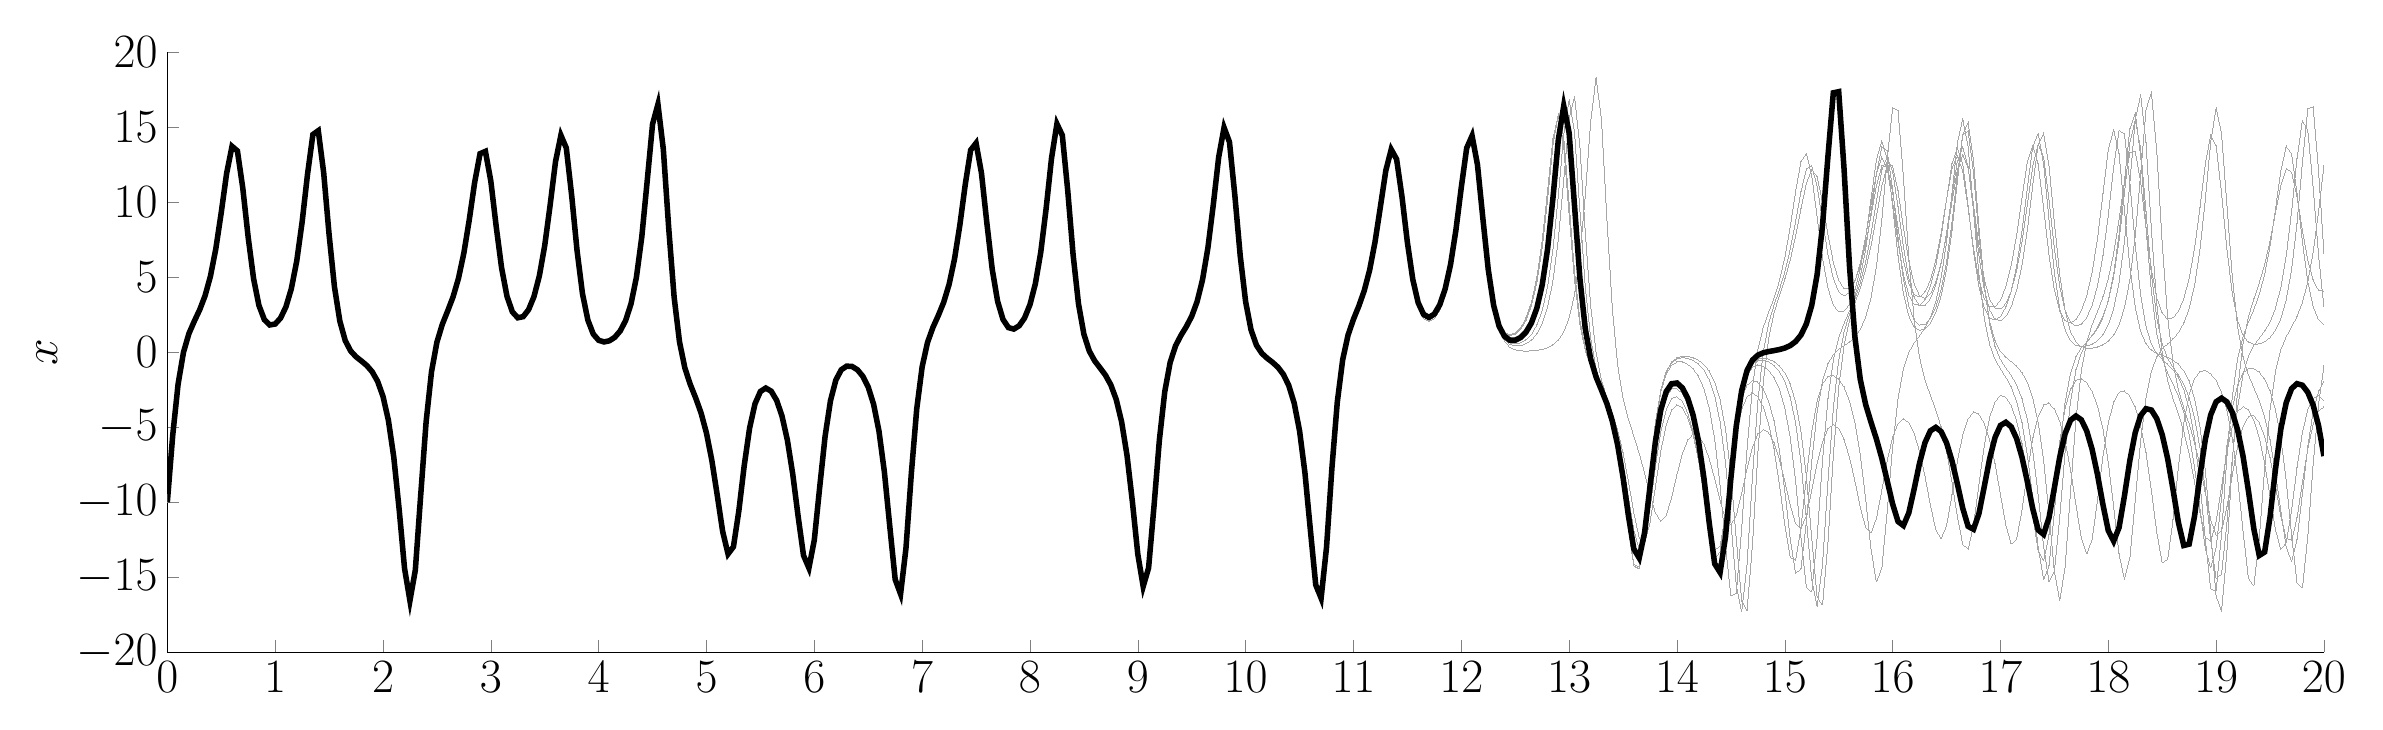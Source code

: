 % This file was created by matlab2tikz.
%
%The latest EFupdates can be retrieved from
%  http://www.mathworks.com/matlabcentral/fileexchange/22022-matlab2tikz-matlab2tikz
%where you can also make suggestions and rate matlab2tikz.
%
\begin{tikzpicture}

\begin{axis}[%
width=10.783in,
height=3in,
at={(1.809in,1.132in)},
scale only axis,
xmin=0,
xmax=20,
ymin=-20,
ymax=20,
axis background/.style={fill=white},
axis x line*=bottom,
axis y line*=left,
ylabel = {$x$},
ylabel style = {font=\LARGE},
ticklabel style={font=\LARGE},legend style={font=\LARGE},title style={font=\LARGE}
]
\addplot [color=white!65!black,solid,line width=0.0pt,forget plot]
  table[row sep=crcr]{%
0	-10\\
0.05	-5.537\\
0.1	-2.116\\
0.15	0.003\\
0.2	1.243\\
0.25	2.071\\
0.3	2.832\\
0.35	3.769\\
0.4	5.076\\
0.45	6.912\\
0.5	9.314\\
0.55	11.932\\
0.6	13.731\\
0.65	13.426\\
0.7	10.939\\
0.75	7.659\\
0.8	4.906\\
0.85	3.118\\
0.9	2.173\\
0.95	1.824\\
1	1.885\\
1.05	2.28\\
1.1	3.03\\
1.15	4.24\\
1.2	6.076\\
1.25	8.678\\
1.3	11.855\\
1.35	14.519\\
1.4	14.774\\
1.45	11.974\\
1.5	7.865\\
1.55	4.363\\
1.6	2.074\\
1.65	0.78\\
1.7	0.091\\
1.75	-0.297\\
1.8	-0.581\\
1.85	-0.882\\
1.9	-1.298\\
1.95	-1.933\\
2	-2.936\\
2.05	-4.525\\
2.1	-6.981\\
2.15	-10.472\\
2.2	-14.41\\
2.25	-16.555\\
2.3	-14.52\\
2.35	-9.504\\
2.4	-4.635\\
2.45	-1.302\\
2.5	0.671\\
2.55	1.86\\
2.6	2.757\\
2.65	3.699\\
2.7	4.926\\
2.75	6.614\\
2.8	8.827\\
2.85	11.316\\
2.9	13.24\\
2.95	13.395\\
3	11.419\\
3.05	8.385\\
3.1	5.625\\
3.15	3.732\\
3.2	2.695\\
3.25	2.302\\
3.3	2.376\\
3.35	2.838\\
3.4	3.708\\
3.45	5.089\\
3.5	7.116\\
3.55	9.81\\
3.6	12.706\\
3.65	14.468\\
3.7	13.622\\
3.75	10.445\\
3.8	6.764\\
3.85	3.913\\
3.9	2.149\\
3.95	1.217\\
4	0.803\\
4.05	0.691\\
4.1	0.768\\
4.15	1.003\\
4.2	1.424\\
4.25	2.115\\
4.3	3.225\\
4.35	4.988\\
4.4	7.685\\
4.45	11.398\\
4.5	15.211\\
4.55	16.532\\
4.6	13.527\\
4.65	8.263\\
4.7	3.678\\
4.75	0.691\\
4.8	-1.057\\
4.85	-2.149\\
4.9	-3.042\\
4.95	-4.048\\
5	-5.388\\
5.05	-7.216\\
5.1	-9.531\\
5.15	-11.939\\
5.2	-13.444\\
5.25	-12.965\\
5.3	-10.578\\
5.35	-7.558\\
5.4	-5.049\\
5.45	-3.434\\
5.5	-2.615\\
5.55	-2.382\\
5.6	-2.59\\
5.65	-3.192\\
5.7	-4.238\\
5.75	-5.844\\
5.8	-8.118\\
5.85	-10.944\\
5.9	-13.543\\
5.95	-14.38\\
6	-12.512\\
6.05	-8.992\\
6.1	-5.604\\
6.15	-3.223\\
6.2	-1.844\\
6.25	-1.168\\
6.3	-0.923\\
6.35	-0.945\\
6.4	-1.167\\
6.45	-1.601\\
6.5	-2.321\\
6.55	-3.472\\
6.6	-5.279\\
6.65	-7.993\\
6.7	-11.619\\
6.75	-15.148\\
6.8	-16.109\\
6.85	-13.051\\
6.9	-8.05\\
6.95	-3.756\\
7	-0.965\\
7.05	0.661\\
7.1	1.66\\
7.15	2.455\\
7.2	3.338\\
7.25	4.528\\
7.3	6.211\\
7.35	8.494\\
7.4	11.196\\
7.45	13.483\\
7.5	13.946\\
7.55	11.953\\
7.6	8.625\\
7.65	5.532\\
7.7	3.393\\
7.75	2.184\\
7.8	1.644\\
7.85	1.546\\
7.9	1.766\\
7.95	2.285\\
8	3.169\\
8.05	4.56\\
8.1	6.655\\
8.15	9.572\\
8.2	12.929\\
8.25	15.228\\
8.3	14.483\\
8.35	10.82\\
8.4	6.522\\
8.45	3.239\\
8.5	1.213\\
8.55	0.08\\
8.6	-0.574\\
8.65	-1.045\\
8.7	-1.533\\
8.75	-2.187\\
8.8	-3.165\\
8.85	-4.661\\
8.9	-6.904\\
8.95	-10.008\\
9	-13.49\\
9.05	-15.606\\
9.1	-14.334\\
9.15	-10.231\\
9.2	-5.823\\
9.25	-2.612\\
9.3	-0.674\\
9.35	0.425\\
9.4	1.114\\
9.45	1.696\\
9.5	2.383\\
9.55	3.352\\
9.6	4.795\\
9.65	6.912\\
9.7	9.785\\
9.75	12.974\\
9.8	14.991\\
9.85	14.075\\
9.9	10.521\\
9.95	6.465\\
10	3.386\\
10.05	1.496\\
10.1	0.46\\
10.15	-0.095\\
10.2	-0.435\\
10.25	-0.723\\
10.3	-1.07\\
10.35	-1.575\\
10.4	-2.362\\
10.45	-3.607\\
10.5	-5.561\\
10.55	-8.49\\
10.6	-12.327\\
10.65	-15.777\\
10.7	-16.11\\
10.75	-12.34\\
10.8	-7.113\\
10.85	-2.937\\
10.9	-0.314\\
10.95	1.216\\
11	2.208\\
11.05	3.077\\
11.1	4.106\\
11.15	5.506\\
11.2	7.423\\
11.25	9.833\\
11.3	12.272\\
11.35	13.644\\
11.4	12.882\\
11.45	10.251\\
11.5	7.151\\
11.55	4.68\\
11.6	3.135\\
11.65	2.37\\
11.7	2.166\\
11.75	2.375\\
11.8	2.957\\
11.85	3.965\\
11.9	5.524\\
11.95	7.771\\
12	10.651\\
12.05	13.471\\
12.1	14.652\\
12.15	12.986\\
12.2	9.381\\
12.25	5.772\\
12.3	3.188\\
12.35	1.664\\
12.4	0.881\\
12.45	0.532\\
12.5	0.421\\
12.55	0.449\\
12.6	0.582\\
12.65	0.83\\
12.7	1.244\\
12.75	1.92\\
12.8	3.02\\
12.85	4.798\\
12.9	7.579\\
12.95	11.503\\
13	15.637\\
13.05	17.076\\
13.1	13.721\\
13.15	7.984\\
13.2	3.117\\
13.25	0.002\\
13.3	-1.823\\
13.35	-3.001\\
13.4	-4.014\\
13.45	-5.176\\
13.5	-6.678\\
13.55	-8.578\\
13.6	-10.675\\
13.65	-12.343\\
13.7	-12.692\\
13.75	-11.343\\
13.8	-8.952\\
13.85	-6.568\\
13.9	-4.818\\
13.95	-3.826\\
14	-3.485\\
14.05	-3.672\\
14.1	-4.33\\
14.15	-5.479\\
14.2	-7.165\\
14.25	-9.348\\
14.3	-11.656\\
14.35	-13.182\\
14.4	-12.892\\
14.45	-10.748\\
14.5	-7.878\\
14.55	-5.409\\
14.6	-3.78\\
14.65	-2.942\\
14.7	-2.709\\
14.75	-2.943\\
14.8	-3.601\\
14.85	-4.729\\
14.9	-6.429\\
14.95	-8.756\\
15	-11.469\\
15.05	-13.646\\
15.1	-13.869\\
15.15	-11.665\\
15.2	-8.288\\
15.25	-5.265\\
15.3	-3.221\\
15.35	-2.087\\
15.4	-1.595\\
15.45	-1.527\\
15.5	-1.769\\
15.55	-2.308\\
15.6	-3.216\\
15.65	-4.643\\
15.7	-6.788\\
15.75	-9.757\\
15.8	-13.124\\
15.85	-15.311\\
15.9	-14.363\\
15.95	-10.572\\
16	-6.282\\
16.05	-3.06\\
16.1	-1.091\\
16.15	0.012\\
16.2	0.656\\
16.25	1.137\\
16.3	1.651\\
16.35	2.352\\
16.4	3.402\\
16.45	5.003\\
16.5	7.376\\
16.55	10.577\\
16.6	13.949\\
16.65	15.586\\
16.7	13.747\\
16.75	9.478\\
16.8	5.256\\
16.85	2.296\\
16.9	0.542\\
16.95	-0.45\\
17	-1.083\\
17.05	-1.636\\
17.1	-2.306\\
17.15	-3.264\\
17.2	-4.699\\
17.25	-6.819\\
17.3	-9.724\\
17.35	-12.991\\
17.4	-15.114\\
17.45	-14.236\\
17.5	-10.608\\
17.55	-6.446\\
17.6	-3.287\\
17.65	-1.347\\
17.7	-0.273\\
17.75	0.325\\
17.8	0.726\\
17.85	1.109\\
17.9	1.605\\
17.95	2.343\\
18	3.487\\
18.05	5.26\\
18.1	7.907\\
18.15	11.437\\
18.2	14.906\\
18.25	15.973\\
18.3	13.15\\
18.35	8.311\\
18.4	4.058\\
18.45	1.259\\
18.5	-0.372\\
18.55	-1.352\\
18.6	-2.096\\
18.65	-2.893\\
18.7	-3.958\\
18.75	-5.486\\
18.8	-7.633\\
18.85	-10.365\\
18.9	-13.076\\
18.95	-14.354\\
19	-13.01\\
19.05	-9.711\\
19.1	-6.238\\
19.15	-3.671\\
19.2	-2.133\\
19.25	-1.358\\
19.3	-1.065\\
19.35	-1.074\\
19.4	-1.308\\
19.45	-1.774\\
19.5	-2.548\\
19.55	-3.783\\
19.6	-5.699\\
19.65	-8.523\\
19.7	-12.149\\
19.75	-15.357\\
19.8	-15.703\\
19.85	-12.285\\
19.9	-7.418\\
19.95	-3.437\\
20	-0.903\\
};
\addplot [color=white!65!black,solid,line width=0.0pt,forget plot]
  table[row sep=crcr]{%
0	-10\\
0.05	-5.537\\
0.1	-2.116\\
0.15	0.003\\
0.2	1.243\\
0.25	2.071\\
0.3	2.832\\
0.35	3.769\\
0.4	5.076\\
0.45	6.912\\
0.5	9.314\\
0.55	11.932\\
0.6	13.731\\
0.65	13.426\\
0.7	10.939\\
0.75	7.659\\
0.8	4.906\\
0.85	3.118\\
0.9	2.173\\
0.95	1.824\\
1	1.885\\
1.05	2.28\\
1.1	3.03\\
1.15	4.24\\
1.2	6.076\\
1.25	8.678\\
1.3	11.855\\
1.35	14.519\\
1.4	14.774\\
1.45	11.973\\
1.5	7.865\\
1.55	4.363\\
1.6	2.074\\
1.65	0.78\\
1.7	0.091\\
1.75	-0.297\\
1.8	-0.581\\
1.85	-0.882\\
1.9	-1.298\\
1.95	-1.933\\
2	-2.936\\
2.05	-4.525\\
2.1	-6.981\\
2.15	-10.472\\
2.2	-14.41\\
2.25	-16.555\\
2.3	-14.52\\
2.35	-9.505\\
2.4	-4.635\\
2.45	-1.302\\
2.5	0.671\\
2.55	1.86\\
2.6	2.757\\
2.65	3.699\\
2.7	4.926\\
2.75	6.614\\
2.8	8.827\\
2.85	11.316\\
2.9	13.24\\
2.95	13.395\\
3	11.419\\
3.05	8.385\\
3.1	5.625\\
3.15	3.732\\
3.2	2.695\\
3.25	2.302\\
3.3	2.376\\
3.35	2.838\\
3.4	3.708\\
3.45	5.089\\
3.5	7.116\\
3.55	9.81\\
3.6	12.706\\
3.65	14.468\\
3.7	13.622\\
3.75	10.445\\
3.8	6.764\\
3.85	3.913\\
3.9	2.149\\
3.95	1.217\\
4	0.803\\
4.05	0.691\\
4.1	0.768\\
4.15	1.004\\
4.2	1.425\\
4.25	2.115\\
4.3	3.226\\
4.35	4.988\\
4.4	7.687\\
4.45	11.4\\
4.5	15.212\\
4.55	16.531\\
4.6	13.525\\
4.65	8.26\\
4.7	3.677\\
4.75	0.69\\
4.8	-1.057\\
4.85	-2.149\\
4.9	-3.043\\
4.95	-4.048\\
5	-5.388\\
5.05	-7.216\\
5.1	-9.532\\
5.15	-11.94\\
5.2	-13.444\\
5.25	-12.965\\
5.3	-10.578\\
5.35	-7.557\\
5.4	-5.049\\
5.45	-3.434\\
5.5	-2.614\\
5.55	-2.382\\
5.6	-2.59\\
5.65	-3.192\\
5.7	-4.238\\
5.75	-5.843\\
5.8	-8.118\\
5.85	-10.943\\
5.9	-13.543\\
5.95	-14.38\\
6	-12.513\\
6.05	-8.992\\
6.1	-5.605\\
6.15	-3.223\\
6.2	-1.844\\
6.25	-1.167\\
6.3	-0.922\\
6.35	-0.944\\
6.4	-1.166\\
6.45	-1.599\\
6.5	-2.318\\
6.55	-3.468\\
6.6	-5.273\\
6.65	-7.985\\
6.7	-11.609\\
6.75	-15.143\\
6.8	-16.113\\
6.85	-13.063\\
6.9	-8.061\\
6.95	-3.763\\
7	-0.968\\
7.05	0.66\\
7.1	1.66\\
7.15	2.455\\
7.2	3.338\\
7.25	4.528\\
7.3	6.211\\
7.35	8.493\\
7.4	11.194\\
7.45	13.48\\
7.5	13.944\\
7.55	11.954\\
7.6	8.627\\
7.65	5.535\\
7.7	3.396\\
7.75	2.187\\
7.8	1.647\\
7.85	1.549\\
7.9	1.77\\
7.95	2.291\\
8	3.176\\
8.05	4.57\\
8.1	6.668\\
8.15	9.587\\
8.2	12.942\\
8.25	15.229\\
8.3	14.469\\
8.35	10.799\\
8.4	6.507\\
8.45	3.231\\
8.5	1.211\\
8.55	0.082\\
8.6	-0.57\\
8.65	-1.039\\
8.7	-1.524\\
8.75	-2.176\\
8.8	-3.15\\
8.85	-4.64\\
8.9	-6.876\\
8.95	-9.975\\
9	-13.464\\
9.05	-15.609\\
9.1	-14.37\\
9.15	-10.275\\
9.2	-5.854\\
9.25	-2.626\\
9.3	-0.676\\
9.35	0.431\\
9.4	1.125\\
9.45	1.71\\
9.5	2.401\\
9.55	3.376\\
9.6	4.826\\
9.65	6.95\\
9.7	9.827\\
9.75	13.003\\
9.8	14.983\\
9.85	14.028\\
9.9	10.465\\
9.95	6.428\\
10	3.372\\
10.05	1.5\\
10.1	0.475\\
10.15	-0.071\\
10.2	-0.401\\
10.25	-0.677\\
10.3	-1.006\\
10.35	-1.484\\
10.4	-2.226\\
10.45	-3.405\\
10.5	-5.264\\
10.55	-8.081\\
10.6	-11.871\\
10.65	-15.531\\
10.7	-16.365\\
10.75	-12.943\\
10.8	-7.666\\
10.85	-3.277\\
10.9	-0.474\\
10.95	1.162\\
11	2.205\\
11.05	3.088\\
11.1	4.11\\
11.15	5.487\\
11.2	7.365\\
11.25	9.727\\
11.3	12.134\\
11.35	13.535\\
11.4	12.877\\
11.45	10.357\\
11.5	7.311\\
11.55	4.846\\
11.6	3.288\\
11.65	2.513\\
11.7	2.308\\
11.75	2.532\\
11.8	3.143\\
11.85	4.196\\
11.9	5.811\\
11.95	8.105\\
12	10.965\\
12.05	13.606\\
12.1	14.458\\
12.15	12.552\\
12.2	8.971\\
12.25	5.539\\
12.3	3.134\\
12.35	1.741\\
12.4	1.05\\
12.45	0.782\\
12.5	0.766\\
12.55	0.928\\
12.6	1.265\\
12.65	1.833\\
12.7	2.753\\
12.75	4.218\\
12.8	6.496\\
12.85	9.799\\
12.9	13.739\\
12.95	16.391\\
13	15.135\\
13.05	10.449\\
13.1	5.427\\
13.15	1.832\\
13.2	-0.327\\
13.25	-1.604\\
13.3	-2.511\\
13.35	-3.409\\
13.4	-4.548\\
13.45	-6.121\\
13.5	-8.233\\
13.55	-10.742\\
13.6	-12.957\\
13.65	-13.647\\
13.7	-12.102\\
13.75	-9.128\\
13.8	-6.167\\
13.85	-4.022\\
13.9	-2.779\\
13.95	-2.235\\
14	-2.187\\
14.05	-2.526\\
14.1	-3.245\\
14.15	-4.427\\
14.2	-6.213\\
14.25	-8.708\\
14.3	-11.699\\
14.35	-14.165\\
14.4	-14.412\\
14.45	-11.863\\
14.5	-8.053\\
14.55	-4.74\\
14.6	-2.545\\
14.65	-1.314\\
14.7	-0.708\\
14.75	-0.454\\
14.8	-0.393\\
14.85	-0.449\\
14.9	-0.604\\
14.95	-0.879\\
15	-1.333\\
15.05	-2.073\\
15.1	-3.281\\
15.15	-5.229\\
15.2	-8.246\\
15.25	-12.366\\
15.3	-16.288\\
15.35	-16.841\\
15.4	-12.679\\
15.45	-6.877\\
15.5	-2.32\\
15.55	0.505\\
15.6	2.166\\
15.65	3.288\\
15.7	4.321\\
15.75	5.548\\
15.8	7.135\\
15.85	9.088\\
15.9	11.117\\
15.95	12.509\\
16	12.439\\
16.05	10.781\\
16.1	8.355\\
16.15	6.13\\
16.2	4.591\\
16.25	3.784\\
16.3	3.592\\
16.35	3.91\\
16.4	4.701\\
16.45	5.995\\
16.5	7.823\\
16.55	10.064\\
16.6	12.197\\
16.65	13.215\\
16.7	12.312\\
16.75	9.865\\
16.8	7.093\\
16.85	4.909\\
16.9	3.565\\
16.95	2.95\\
17	2.891\\
17.05	3.285\\
17.1	4.121\\
17.15	5.465\\
17.2	7.408\\
17.25	9.907\\
17.3	12.469\\
17.35	13.905\\
17.4	13.053\\
17.45	10.228\\
17.5	6.963\\
17.55	4.401\\
17.6	2.813\\
17.65	2.016\\
17.7	1.763\\
17.75	1.891\\
17.8	2.345\\
17.85	3.161\\
17.9	4.462\\
17.95	6.421\\
18	9.158\\
18.05	12.382\\
18.1	14.815\\
18.15	14.554\\
18.2	11.353\\
18.25	7.206\\
18.3	3.866\\
18.35	1.748\\
18.4	0.567\\
18.45	-0.068\\
18.5	-0.449\\
18.55	-0.76\\
18.6	-1.124\\
18.65	-1.646\\
18.7	-2.454\\
18.75	-3.726\\
18.8	-5.712\\
18.85	-8.662\\
18.9	-12.466\\
18.95	-15.77\\
19	-15.908\\
19.05	-12.091\\
19.1	-6.968\\
19.15	-2.917\\
19.2	-0.382\\
19.25	1.093\\
19.3	2.048\\
19.35	2.882\\
19.4	3.872\\
19.45	5.228\\
19.5	7.113\\
19.55	9.542\\
19.6	12.118\\
19.65	13.759\\
19.7	13.244\\
19.75	10.65\\
19.8	7.405\\
19.85	4.751\\
19.9	3.056\\
19.95	2.181\\
20	1.883\\
};
\addplot [color=white!65!black,solid,line width=0.0pt,forget plot]
  table[row sep=crcr]{%
0	-10\\
0.05	-5.537\\
0.1	-2.116\\
0.15	0.003\\
0.2	1.243\\
0.25	2.071\\
0.3	2.832\\
0.35	3.769\\
0.4	5.076\\
0.45	6.912\\
0.5	9.314\\
0.55	11.932\\
0.6	13.731\\
0.65	13.426\\
0.7	10.939\\
0.75	7.659\\
0.8	4.906\\
0.85	3.118\\
0.9	2.173\\
0.95	1.824\\
1	1.885\\
1.05	2.28\\
1.1	3.03\\
1.15	4.24\\
1.2	6.076\\
1.25	8.678\\
1.3	11.855\\
1.35	14.519\\
1.4	14.774\\
1.45	11.973\\
1.5	7.865\\
1.55	4.363\\
1.6	2.074\\
1.65	0.78\\
1.7	0.091\\
1.75	-0.297\\
1.8	-0.581\\
1.85	-0.882\\
1.9	-1.298\\
1.95	-1.933\\
2	-2.936\\
2.05	-4.525\\
2.1	-6.981\\
2.15	-10.472\\
2.2	-14.41\\
2.25	-16.555\\
2.3	-14.52\\
2.35	-9.505\\
2.4	-4.635\\
2.45	-1.302\\
2.5	0.671\\
2.55	1.86\\
2.6	2.757\\
2.65	3.699\\
2.7	4.926\\
2.75	6.614\\
2.8	8.827\\
2.85	11.316\\
2.9	13.24\\
2.95	13.395\\
3	11.419\\
3.05	8.385\\
3.1	5.625\\
3.15	3.732\\
3.2	2.695\\
3.25	2.302\\
3.3	2.376\\
3.35	2.838\\
3.4	3.708\\
3.45	5.089\\
3.5	7.116\\
3.55	9.81\\
3.6	12.706\\
3.65	14.468\\
3.7	13.622\\
3.75	10.445\\
3.8	6.764\\
3.85	3.913\\
3.9	2.149\\
3.95	1.217\\
4	0.803\\
4.05	0.691\\
4.1	0.768\\
4.15	1.004\\
4.2	1.425\\
4.25	2.115\\
4.3	3.225\\
4.35	4.988\\
4.4	7.686\\
4.45	11.399\\
4.5	15.212\\
4.55	16.531\\
4.6	13.525\\
4.65	8.261\\
4.7	3.677\\
4.75	0.691\\
4.8	-1.057\\
4.85	-2.149\\
4.9	-3.043\\
4.95	-4.048\\
5	-5.388\\
5.05	-7.216\\
5.1	-9.531\\
5.15	-11.94\\
5.2	-13.444\\
5.25	-12.965\\
5.3	-10.578\\
5.35	-7.557\\
5.4	-5.049\\
5.45	-3.434\\
5.5	-2.614\\
5.55	-2.382\\
5.6	-2.59\\
5.65	-3.192\\
5.7	-4.238\\
5.75	-5.843\\
5.8	-8.118\\
5.85	-10.943\\
5.9	-13.543\\
5.95	-14.38\\
6	-12.513\\
6.05	-8.992\\
6.1	-5.605\\
6.15	-3.223\\
6.2	-1.844\\
6.25	-1.167\\
6.3	-0.922\\
6.35	-0.944\\
6.4	-1.166\\
6.45	-1.599\\
6.5	-2.318\\
6.55	-3.469\\
6.6	-5.273\\
6.65	-7.985\\
6.7	-11.61\\
6.75	-15.143\\
6.8	-16.113\\
6.85	-13.062\\
6.9	-8.061\\
6.95	-3.763\\
7	-0.968\\
7.05	0.66\\
7.1	1.66\\
7.15	2.455\\
7.2	3.338\\
7.25	4.528\\
7.3	6.211\\
7.35	8.493\\
7.4	11.194\\
7.45	13.48\\
7.5	13.944\\
7.55	11.954\\
7.6	8.627\\
7.65	5.535\\
7.7	3.396\\
7.75	2.187\\
7.8	1.647\\
7.85	1.549\\
7.9	1.77\\
7.95	2.29\\
8	3.175\\
8.05	4.569\\
8.1	6.668\\
8.15	9.586\\
8.2	12.942\\
8.25	15.229\\
8.3	14.469\\
8.35	10.8\\
8.4	6.507\\
8.45	3.231\\
8.5	1.211\\
8.55	0.081\\
8.6	-0.57\\
8.65	-1.04\\
8.7	-1.525\\
8.75	-2.176\\
8.8	-3.15\\
8.85	-4.641\\
8.9	-6.877\\
8.95	-9.977\\
9	-13.465\\
9.05	-15.608\\
9.1	-14.369\\
9.15	-10.273\\
9.2	-5.853\\
9.25	-2.625\\
9.3	-0.676\\
9.35	0.431\\
9.4	1.124\\
9.45	1.71\\
9.5	2.4\\
9.55	3.375\\
9.6	4.825\\
9.65	6.949\\
9.7	9.825\\
9.75	13.002\\
9.8	14.983\\
9.85	14.03\\
9.9	10.467\\
9.95	6.43\\
10	3.373\\
10.05	1.499\\
10.1	0.475\\
10.15	-0.072\\
10.2	-0.402\\
10.25	-0.679\\
10.3	-1.009\\
10.35	-1.487\\
10.4	-2.232\\
10.45	-3.413\\
10.5	-5.276\\
10.55	-8.098\\
10.6	-11.89\\
10.65	-15.542\\
10.7	-16.355\\
10.75	-12.918\\
10.8	-7.642\\
10.85	-3.262\\
10.9	-0.467\\
10.95	1.165\\
11	2.205\\
11.05	3.088\\
11.1	4.11\\
11.15	5.488\\
11.2	7.368\\
11.25	9.732\\
11.3	12.14\\
11.35	13.54\\
11.4	12.877\\
11.45	10.352\\
11.5	7.304\\
11.55	4.839\\
11.6	3.281\\
11.65	2.507\\
11.7	2.302\\
11.75	2.526\\
11.8	3.136\\
11.85	4.187\\
11.9	5.8\\
11.95	8.093\\
12	10.954\\
12.05	13.602\\
12.1	14.466\\
12.15	12.569\\
12.2	8.986\\
12.25	5.547\\
12.3	3.135\\
12.35	1.737\\
12.4	1.043\\
12.45	0.772\\
12.5	0.752\\
12.55	0.908\\
12.6	1.237\\
12.65	1.792\\
12.7	2.691\\
12.75	4.125\\
12.8	6.362\\
12.85	9.623\\
12.9	13.573\\
12.95	16.361\\
13	15.306\\
13.05	10.695\\
13.1	5.618\\
13.15	1.94\\
13.2	-0.278\\
13.25	-1.588\\
13.3	-2.507\\
13.35	-3.406\\
13.4	-4.539\\
13.45	-6.098\\
13.5	-8.191\\
13.55	-10.684\\
13.6	-12.899\\
13.65	-13.624\\
13.7	-12.132\\
13.75	-9.195\\
13.8	-6.241\\
13.85	-4.088\\
13.9	-2.834\\
13.95	-2.284\\
14	-2.235\\
14.05	-2.579\\
14.1	-3.308\\
14.15	-4.504\\
14.2	-6.306\\
14.25	-8.809\\
14.3	-11.78\\
14.35	-14.172\\
14.4	-14.319\\
14.45	-11.726\\
14.5	-7.948\\
14.55	-4.695\\
14.6	-2.551\\
14.65	-1.356\\
14.7	-0.776\\
14.75	-0.549\\
14.8	-0.522\\
14.85	-0.629\\
14.9	-0.863\\
14.95	-1.263\\
15	-1.915\\
15.05	-2.973\\
15.1	-4.672\\
15.15	-7.321\\
15.2	-11.077\\
15.25	-15.162\\
15.3	-16.928\\
15.35	-14.099\\
15.4	-8.603\\
15.45	-3.702\\
15.5	-0.489\\
15.55	1.397\\
15.6	2.581\\
15.65	3.553\\
15.7	4.641\\
15.75	6.06\\
15.8	7.922\\
15.85	10.129\\
15.9	12.162\\
15.95	13.06\\
16	12.108\\
16.05	9.721\\
16.1	7.06\\
16.15	4.976\\
16.2	3.703\\
16.25	3.142\\
16.3	3.135\\
16.35	3.59\\
16.4	4.504\\
16.45	5.942\\
16.5	7.964\\
16.55	10.448\\
16.6	12.768\\
16.65	13.712\\
16.7	12.414\\
16.75	9.512\\
16.8	6.471\\
16.85	4.202\\
16.9	2.852\\
16.95	2.231\\
17	2.125\\
17.05	2.409\\
17.1	3.064\\
17.15	4.161\\
17.2	5.838\\
17.25	8.224\\
17.3	11.195\\
17.35	13.892\\
17.4	14.63\\
17.45	12.472\\
17.5	8.692\\
17.55	5.191\\
17.6	2.789\\
17.65	1.409\\
17.7	0.708\\
17.75	0.393\\
17.8	0.281\\
17.85	0.28\\
17.9	0.354\\
17.95	0.504\\
18	0.758\\
18.05	1.176\\
18.1	1.862\\
18.15	2.995\\
18.2	4.848\\
18.25	7.777\\
18.3	11.927\\
18.35	16.205\\
18.4	17.356\\
18.45	13.401\\
18.5	7.315\\
18.55	2.399\\
18.6	-0.672\\
18.65	-2.472\\
18.7	-3.671\\
18.75	-4.745\\
18.8	-5.985\\
18.85	-7.536\\
18.9	-9.36\\
18.95	-11.131\\
19	-12.187\\
19.05	-11.896\\
19.1	-10.295\\
19.15	-8.131\\
19.2	-6.202\\
19.25	-4.897\\
19.3	-4.259\\
19.35	-4.203\\
19.4	-4.654\\
19.45	-5.587\\
19.5	-7.01\\
19.55	-8.871\\
19.6	-10.889\\
19.65	-12.387\\
19.7	-12.518\\
19.75	-11.035\\
19.8	-8.661\\
19.85	-6.389\\
19.9	-4.766\\
19.95	-3.88\\
20	-3.624\\
};
\addplot [color=white!65!black,solid,line width=0.0pt,forget plot]
  table[row sep=crcr]{%
0	-10\\
0.05	-5.537\\
0.1	-2.116\\
0.15	0.003\\
0.2	1.243\\
0.25	2.071\\
0.3	2.832\\
0.35	3.769\\
0.4	5.076\\
0.45	6.912\\
0.5	9.314\\
0.55	11.932\\
0.6	13.731\\
0.65	13.426\\
0.7	10.939\\
0.75	7.659\\
0.8	4.906\\
0.85	3.118\\
0.9	2.173\\
0.95	1.824\\
1	1.885\\
1.05	2.28\\
1.1	3.03\\
1.15	4.24\\
1.2	6.076\\
1.25	8.678\\
1.3	11.855\\
1.35	14.519\\
1.4	14.774\\
1.45	11.974\\
1.5	7.865\\
1.55	4.363\\
1.6	2.074\\
1.65	0.78\\
1.7	0.091\\
1.75	-0.297\\
1.8	-0.581\\
1.85	-0.882\\
1.9	-1.298\\
1.95	-1.933\\
2	-2.936\\
2.05	-4.525\\
2.1	-6.981\\
2.15	-10.472\\
2.2	-14.41\\
2.25	-16.555\\
2.3	-14.519\\
2.35	-9.504\\
2.4	-4.635\\
2.45	-1.302\\
2.5	0.671\\
2.55	1.86\\
2.6	2.757\\
2.65	3.699\\
2.7	4.926\\
2.75	6.614\\
2.8	8.827\\
2.85	11.316\\
2.9	13.24\\
2.95	13.395\\
3	11.419\\
3.05	8.385\\
3.1	5.624\\
3.15	3.732\\
3.2	2.695\\
3.25	2.302\\
3.3	2.376\\
3.35	2.837\\
3.4	3.708\\
3.45	5.089\\
3.5	7.116\\
3.55	9.81\\
3.6	12.706\\
3.65	14.468\\
3.7	13.622\\
3.75	10.445\\
3.8	6.764\\
3.85	3.913\\
3.9	2.149\\
3.95	1.217\\
4	0.803\\
4.05	0.691\\
4.1	0.768\\
4.15	1.003\\
4.2	1.424\\
4.25	2.114\\
4.3	3.224\\
4.35	4.987\\
4.4	7.684\\
4.45	11.397\\
4.5	15.21\\
4.55	16.532\\
4.6	13.529\\
4.65	8.264\\
4.7	3.679\\
4.75	0.692\\
4.8	-1.057\\
4.85	-2.149\\
4.9	-3.042\\
4.95	-4.048\\
5	-5.388\\
5.05	-7.216\\
5.1	-9.531\\
5.15	-11.939\\
5.2	-13.444\\
5.25	-12.965\\
5.3	-10.579\\
5.35	-7.558\\
5.4	-5.05\\
5.45	-3.435\\
5.5	-2.615\\
5.55	-2.383\\
5.6	-2.59\\
5.65	-3.193\\
5.7	-4.238\\
5.75	-5.844\\
5.8	-8.119\\
5.85	-10.944\\
5.9	-13.543\\
5.95	-14.379\\
6	-12.511\\
6.05	-8.991\\
6.1	-5.604\\
6.15	-3.223\\
6.2	-1.844\\
6.25	-1.168\\
6.3	-0.924\\
6.35	-0.945\\
6.4	-1.168\\
6.45	-1.602\\
6.5	-2.323\\
6.55	-3.475\\
6.6	-5.283\\
6.65	-7.999\\
6.7	-11.626\\
6.75	-15.152\\
6.8	-16.106\\
6.85	-13.042\\
6.9	-8.041\\
6.95	-3.75\\
7	-0.962\\
7.05	0.662\\
7.1	1.66\\
7.15	2.455\\
7.2	3.337\\
7.25	4.528\\
7.3	6.211\\
7.35	8.495\\
7.4	11.198\\
7.45	13.485\\
7.5	13.947\\
7.55	11.952\\
7.6	8.623\\
7.65	5.53\\
7.7	3.391\\
7.75	2.182\\
7.8	1.642\\
7.85	1.543\\
7.9	1.763\\
7.95	2.281\\
8	3.163\\
8.05	4.553\\
8.1	6.645\\
8.15	9.56\\
8.2	12.919\\
8.25	15.228\\
8.3	14.495\\
8.35	10.836\\
8.4	6.534\\
8.45	3.245\\
8.5	1.215\\
8.55	0.078\\
8.6	-0.577\\
8.65	-1.05\\
8.7	-1.539\\
8.75	-2.196\\
8.8	-3.177\\
8.85	-4.678\\
8.9	-6.925\\
8.95	-10.033\\
9	-13.509\\
9.05	-15.603\\
9.1	-14.307\\
9.15	-10.198\\
9.2	-5.8\\
9.25	-2.601\\
9.3	-0.673\\
9.35	0.421\\
9.4	1.106\\
9.45	1.685\\
9.5	2.368\\
9.55	3.334\\
9.6	4.771\\
9.65	6.882\\
9.7	9.753\\
9.75	12.951\\
9.8	14.997\\
9.85	14.112\\
9.9	10.564\\
9.95	6.494\\
10	3.397\\
10.05	1.493\\
10.1	0.448\\
10.15	-0.114\\
10.2	-0.46\\
10.25	-0.758\\
10.3	-1.119\\
10.35	-1.645\\
10.4	-2.465\\
10.45	-3.759\\
10.5	-5.784\\
10.55	-8.792\\
10.6	-12.649\\
10.65	-15.923\\
10.7	-15.889\\
10.75	-11.9\\
10.8	-6.73\\
10.85	-2.708\\
10.9	-0.21\\
10.95	1.247\\
11	2.205\\
11.05	3.064\\
11.1	4.097\\
11.15	5.513\\
11.2	7.457\\
11.25	9.903\\
11.3	12.368\\
11.35	13.722\\
11.4	12.89\\
11.45	10.183\\
11.5	7.042\\
11.55	4.564\\
11.6	3.025\\
11.65	2.265\\
11.7	2.057\\
11.75	2.252\\
11.8	2.808\\
11.85	3.776\\
11.9	5.284\\
11.95	7.482\\
12	10.36\\
12.05	13.31\\
12.1	14.775\\
12.15	13.354\\
12.2	9.762\\
12.25	6.01\\
12.3	3.269\\
12.35	1.628\\
12.4	0.763\\
12.45	0.349\\
12.5	0.167\\
12.55	0.096\\
12.6	0.08\\
12.65	0.094\\
12.7	0.133\\
12.75	0.202\\
12.8	0.319\\
12.85	0.512\\
12.9	0.837\\
12.95	1.385\\
13	2.315\\
13.05	3.888\\
13.1	6.492\\
13.15	10.501\\
13.2	15.444\\
13.25	18.341\\
13.3	15.533\\
13.35	8.941\\
13.4	3.002\\
13.45	-0.829\\
13.5	-3.051\\
13.55	-4.441\\
13.6	-5.557\\
13.65	-6.715\\
13.7	-8.039\\
13.75	-9.454\\
13.8	-10.67\\
13.85	-11.248\\
13.9	-10.874\\
13.95	-9.668\\
14	-8.122\\
14.05	-6.746\\
14.1	-5.822\\
14.15	-5.426\\
14.2	-5.531\\
14.25	-6.097\\
14.3	-7.082\\
14.35	-8.407\\
14.4	-9.871\\
14.45	-11.07\\
14.5	-11.49\\
14.55	-10.845\\
14.6	-9.382\\
14.65	-7.698\\
14.7	-6.306\\
14.75	-5.441\\
14.8	-5.133\\
14.85	-5.336\\
14.9	-6.006\\
14.95	-7.11\\
15	-8.567\\
15.05	-10.152\\
15.1	-11.398\\
15.15	-11.725\\
15.2	-10.867\\
15.25	-9.182\\
15.3	-7.36\\
15.35	-5.925\\
15.4	-5.077\\
15.45	-4.81\\
15.5	-5.063\\
15.55	-5.794\\
15.6	-6.978\\
15.65	-8.551\\
15.7	-10.283\\
15.75	-11.662\\
15.8	-12.022\\
15.85	-11.05\\
15.9	-9.17\\
15.95	-7.173\\
16	-5.628\\
16.05	-4.723\\
16.1	-4.428\\
16.15	-4.665\\
16.2	-5.389\\
16.25	-6.588\\
16.3	-8.232\\
16.35	-10.134\\
16.4	-11.787\\
16.45	-12.413\\
16.5	-11.527\\
16.55	-9.507\\
16.6	-7.262\\
16.65	-5.484\\
16.7	-4.404\\
16.75	-3.978\\
16.8	-4.102\\
16.85	-4.716\\
16.9	-5.817\\
16.95	-7.422\\
17	-9.446\\
17.05	-11.503\\
17.1	-12.774\\
17.15	-12.421\\
17.2	-10.48\\
17.25	-7.919\\
17.3	-5.704\\
17.35	-4.238\\
17.4	-3.509\\
17.45	-3.378\\
17.5	-3.739\\
17.55	-4.566\\
17.6	-5.902\\
17.65	-7.792\\
17.7	-10.129\\
17.75	-12.37\\
17.8	-13.434\\
17.85	-12.45\\
17.9	-9.844\\
17.95	-6.936\\
18	-4.676\\
18.05	-3.294\\
18.1	-2.652\\
18.15	-2.557\\
18.2	-2.893\\
18.25	-3.644\\
18.3	-4.878\\
18.35	-6.712\\
18.4	-9.192\\
18.45	-11.991\\
18.5	-14.02\\
18.55	-13.81\\
18.6	-11.178\\
18.65	-7.647\\
18.7	-4.688\\
18.75	-2.768\\
18.8	-1.73\\
18.85	-1.285\\
18.9	-1.215\\
18.95	-1.41\\
19	-1.855\\
19.05	-2.612\\
19.1	-3.821\\
19.15	-5.688\\
19.2	-8.423\\
19.25	-11.924\\
19.3	-15.065\\
19.35	-15.549\\
19.4	-12.409\\
19.45	-7.729\\
19.5	-3.803\\
19.55	-1.268\\
19.6	0.192\\
19.65	1.062\\
19.7	1.715\\
19.75	2.41\\
19.8	3.346\\
19.85	4.712\\
19.9	6.701\\
19.95	9.404\\
20	12.465\\
};
\addplot [color=white!65!black,solid,line width=0.0pt,forget plot]
  table[row sep=crcr]{%
0	-10\\
0.05	-5.537\\
0.1	-2.116\\
0.15	0.003\\
0.2	1.243\\
0.25	2.071\\
0.3	2.832\\
0.35	3.769\\
0.4	5.076\\
0.45	6.912\\
0.5	9.314\\
0.55	11.932\\
0.6	13.731\\
0.65	13.426\\
0.7	10.939\\
0.75	7.659\\
0.8	4.906\\
0.85	3.118\\
0.9	2.173\\
0.95	1.824\\
1	1.885\\
1.05	2.28\\
1.1	3.03\\
1.15	4.24\\
1.2	6.076\\
1.25	8.678\\
1.3	11.855\\
1.35	14.519\\
1.4	14.774\\
1.45	11.973\\
1.5	7.865\\
1.55	4.363\\
1.6	2.074\\
1.65	0.78\\
1.7	0.091\\
1.75	-0.297\\
1.8	-0.581\\
1.85	-0.882\\
1.9	-1.298\\
1.95	-1.933\\
2	-2.936\\
2.05	-4.525\\
2.1	-6.981\\
2.15	-10.472\\
2.2	-14.41\\
2.25	-16.555\\
2.3	-14.52\\
2.35	-9.504\\
2.4	-4.635\\
2.45	-1.302\\
2.5	0.671\\
2.55	1.86\\
2.6	2.757\\
2.65	3.699\\
2.7	4.926\\
2.75	6.614\\
2.8	8.827\\
2.85	11.316\\
2.9	13.24\\
2.95	13.395\\
3	11.419\\
3.05	8.385\\
3.1	5.625\\
3.15	3.732\\
3.2	2.695\\
3.25	2.302\\
3.3	2.376\\
3.35	2.838\\
3.4	3.708\\
3.45	5.089\\
3.5	7.116\\
3.55	9.81\\
3.6	12.706\\
3.65	14.468\\
3.7	13.622\\
3.75	10.445\\
3.8	6.764\\
3.85	3.913\\
3.9	2.149\\
3.95	1.217\\
4	0.803\\
4.05	0.691\\
4.1	0.768\\
4.15	1.003\\
4.2	1.424\\
4.25	2.115\\
4.3	3.225\\
4.35	4.988\\
4.4	7.686\\
4.45	11.399\\
4.5	15.212\\
4.55	16.531\\
4.6	13.527\\
4.65	8.262\\
4.7	3.678\\
4.75	0.691\\
4.8	-1.057\\
4.85	-2.149\\
4.9	-3.043\\
4.95	-4.048\\
5	-5.388\\
5.05	-7.216\\
5.1	-9.531\\
5.15	-11.939\\
5.2	-13.444\\
5.25	-12.965\\
5.3	-10.578\\
5.35	-7.557\\
5.4	-5.049\\
5.45	-3.434\\
5.5	-2.615\\
5.55	-2.382\\
5.6	-2.59\\
5.65	-3.192\\
5.7	-4.238\\
5.75	-5.843\\
5.8	-8.118\\
5.85	-10.944\\
5.9	-13.543\\
5.95	-14.38\\
6	-12.512\\
6.05	-8.992\\
6.1	-5.604\\
6.15	-3.223\\
6.2	-1.844\\
6.25	-1.168\\
6.3	-0.923\\
6.35	-0.944\\
6.4	-1.167\\
6.45	-1.6\\
6.5	-2.32\\
6.55	-3.471\\
6.6	-5.277\\
6.65	-7.99\\
6.7	-11.615\\
6.75	-15.146\\
6.8	-16.111\\
6.85	-13.056\\
6.9	-8.054\\
6.95	-3.759\\
7	-0.966\\
7.05	0.661\\
7.1	1.66\\
7.15	2.455\\
7.2	3.338\\
7.25	4.528\\
7.3	6.211\\
7.35	8.494\\
7.4	11.196\\
7.45	13.482\\
7.5	13.945\\
7.55	11.953\\
7.6	8.626\\
7.65	5.533\\
7.7	3.394\\
7.75	2.185\\
7.8	1.645\\
7.85	1.547\\
7.9	1.768\\
7.95	2.287\\
8	3.171\\
8.05	4.564\\
8.1	6.66\\
8.15	9.578\\
8.2	12.934\\
8.25	15.229\\
8.3	14.478\\
8.35	10.812\\
8.4	6.516\\
8.45	3.235\\
8.5	1.213\\
8.55	0.08\\
8.6	-0.572\\
8.65	-1.043\\
8.7	-1.529\\
8.75	-2.183\\
8.8	-3.159\\
8.85	-4.653\\
8.9	-6.893\\
8.95	-9.995\\
9	-13.48\\
9.05	-15.607\\
9.1	-14.348\\
9.15	-10.248\\
9.2	-5.835\\
9.25	-2.617\\
9.3	-0.675\\
9.35	0.428\\
9.4	1.118\\
9.45	1.702\\
9.5	2.39\\
9.55	3.362\\
9.6	4.807\\
9.65	6.927\\
9.7	9.802\\
9.75	12.985\\
9.8	14.988\\
9.85	14.056\\
9.9	10.499\\
9.95	6.45\\
10	3.38\\
10.05	1.497\\
10.1	0.466\\
10.15	-0.086\\
10.2	-0.421\\
10.25	-0.705\\
10.3	-1.045\\
10.35	-1.54\\
10.4	-2.309\\
10.45	-3.528\\
10.5	-5.446\\
10.55	-8.333\\
10.6	-12.154\\
10.65	-15.689\\
10.7	-16.215\\
10.75	-12.571\\
10.8	-7.321\\
10.85	-3.063\\
10.9	-0.372\\
10.95	1.197\\
11	2.208\\
11.05	3.082\\
11.1	4.108\\
11.15	5.5\\
11.2	7.402\\
11.25	9.794\\
11.3	12.22\\
11.35	13.602\\
11.4	12.879\\
11.45	10.29\\
11.5	7.211\\
11.55	4.743\\
11.6	3.193\\
11.65	2.425\\
11.7	2.221\\
11.75	2.436\\
11.8	3.031\\
11.85	4.057\\
11.9	5.639\\
11.95	7.907\\
12	10.782\\
12.05	13.533\\
12.1	14.58\\
12.15	12.811\\
12.2	9.21\\
12.25	5.672\\
12.3	3.161\\
12.35	1.691\\
12.4	0.945\\
12.45	0.628\\
12.5	0.554\\
12.55	0.633\\
12.6	0.844\\
12.65	1.216\\
12.7	1.826\\
12.75	2.814\\
12.8	4.4\\
12.85	6.882\\
12.9	10.463\\
12.95	14.575\\
13	16.861\\
13.05	14.726\\
13.1	9.456\\
13.15	4.391\\
13.2	0.958\\
13.25	-1.07\\
13.3	-2.311\\
13.35	-3.274\\
13.4	-4.308\\
13.45	-5.646\\
13.5	-7.428\\
13.55	-9.625\\
13.6	-11.827\\
13.65	-13.115\\
13.7	-12.578\\
13.75	-10.356\\
13.8	-7.586\\
13.85	-5.281\\
13.9	-3.799\\
13.95	-3.073\\
14	-2.932\\
14.05	-3.259\\
14.1	-4.028\\
14.15	-5.294\\
14.2	-7.144\\
14.25	-9.562\\
14.3	-12.135\\
14.35	-13.771\\
14.4	-13.245\\
14.45	-10.64\\
14.5	-7.391\\
14.55	-4.737\\
14.6	-3.044\\
14.65	-2.17\\
14.7	-1.872\\
14.75	-1.978\\
14.8	-2.423\\
14.85	-3.238\\
14.9	-4.538\\
14.95	-6.491\\
15	-9.202\\
15.05	-12.367\\
15.1	-14.719\\
15.15	-14.426\\
15.2	-11.281\\
15.25	-7.224\\
15.3	-3.952\\
15.35	-1.875\\
15.4	-0.724\\
15.45	-0.121\\
15.5	0.212\\
15.55	0.448\\
15.6	0.694\\
15.65	1.03\\
15.7	1.545\\
15.75	2.363\\
15.8	3.674\\
15.85	5.751\\
15.9	8.877\\
15.95	12.924\\
16	16.332\\
16.05	16.126\\
16.1	11.749\\
16.15	6.313\\
16.2	2.197\\
16.25	-0.327\\
16.3	-1.812\\
16.35	-2.832\\
16.4	-3.795\\
16.45	-4.975\\
16.5	-6.557\\
16.55	-8.605\\
16.6	-10.913\\
16.65	-12.768\\
16.7	-13.114\\
16.75	-11.516\\
16.8	-8.798\\
16.85	-6.176\\
16.9	-4.304\\
16.95	-3.253\\
17	-2.864\\
17.05	-2.981\\
17.1	-3.536\\
17.15	-4.549\\
17.2	-6.108\\
17.25	-8.278\\
17.3	-10.897\\
17.35	-13.214\\
17.4	-13.888\\
17.45	-12.17\\
17.5	-8.99\\
17.55	-5.899\\
17.6	-3.699\\
17.65	-2.432\\
17.7	-1.861\\
17.75	-1.76\\
17.8	-2.007\\
17.85	-2.582\\
17.9	-3.553\\
17.95	-5.067\\
18	-7.301\\
18.05	-10.288\\
18.1	-13.446\\
18.15	-15.117\\
18.2	-13.686\\
18.25	-9.868\\
18.3	-5.873\\
18.35	-2.969\\
18.4	-1.228\\
18.45	-0.279\\
18.5	0.242\\
18.55	0.586\\
18.6	0.913\\
18.65	1.335\\
18.7	1.964\\
18.75	2.946\\
18.8	4.49\\
18.85	6.863\\
18.9	10.229\\
18.95	14.068\\
19	16.318\\
19.05	14.619\\
19.1	9.87\\
19.15	5.067\\
19.2	1.705\\
19.25	-0.297\\
19.3	-1.483\\
19.35	-2.336\\
19.4	-3.194\\
19.45	-4.299\\
19.5	-5.844\\
19.55	-7.96\\
19.6	-10.55\\
19.65	-12.966\\
19.7	-13.914\\
19.75	-12.487\\
19.8	-9.414\\
19.85	-6.259\\
19.9	-3.941\\
19.95	-2.572\\
20	-1.93\\
};
\addplot [color=white!65!black,solid,line width=0.0pt,forget plot]
  table[row sep=crcr]{%
0	-10\\
0.05	-5.537\\
0.1	-2.116\\
0.15	0.003\\
0.2	1.243\\
0.25	2.071\\
0.3	2.832\\
0.35	3.769\\
0.4	5.076\\
0.45	6.912\\
0.5	9.314\\
0.55	11.932\\
0.6	13.731\\
0.65	13.426\\
0.7	10.939\\
0.75	7.659\\
0.8	4.906\\
0.85	3.118\\
0.9	2.173\\
0.95	1.824\\
1	1.885\\
1.05	2.28\\
1.1	3.03\\
1.15	4.24\\
1.2	6.076\\
1.25	8.678\\
1.3	11.855\\
1.35	14.519\\
1.4	14.774\\
1.45	11.973\\
1.5	7.865\\
1.55	4.363\\
1.6	2.074\\
1.65	0.78\\
1.7	0.091\\
1.75	-0.297\\
1.8	-0.581\\
1.85	-0.882\\
1.9	-1.298\\
1.95	-1.933\\
2	-2.936\\
2.05	-4.525\\
2.1	-6.981\\
2.15	-10.471\\
2.2	-14.41\\
2.25	-16.555\\
2.3	-14.52\\
2.35	-9.505\\
2.4	-4.635\\
2.45	-1.302\\
2.5	0.671\\
2.55	1.86\\
2.6	2.757\\
2.65	3.699\\
2.7	4.926\\
2.75	6.614\\
2.8	8.827\\
2.85	11.316\\
2.9	13.24\\
2.95	13.395\\
3	11.419\\
3.05	8.385\\
3.1	5.625\\
3.15	3.732\\
3.2	2.695\\
3.25	2.302\\
3.3	2.376\\
3.35	2.838\\
3.4	3.708\\
3.45	5.089\\
3.5	7.116\\
3.55	9.81\\
3.6	12.706\\
3.65	14.468\\
3.7	13.622\\
3.75	10.445\\
3.8	6.763\\
3.85	3.913\\
3.9	2.149\\
3.95	1.217\\
4	0.803\\
4.05	0.691\\
4.1	0.768\\
4.15	1.004\\
4.2	1.425\\
4.25	2.116\\
4.3	3.226\\
4.35	4.99\\
4.4	7.688\\
4.45	11.402\\
4.5	15.214\\
4.55	16.53\\
4.6	13.523\\
4.65	8.258\\
4.7	3.675\\
4.75	0.69\\
4.8	-1.057\\
4.85	-2.15\\
4.9	-3.043\\
4.95	-4.048\\
5	-5.389\\
5.05	-7.217\\
5.1	-9.532\\
5.15	-11.94\\
5.2	-13.445\\
5.25	-12.965\\
5.3	-10.577\\
5.35	-7.556\\
5.4	-5.048\\
5.45	-3.433\\
5.5	-2.614\\
5.55	-2.381\\
5.6	-2.589\\
5.65	-3.191\\
5.7	-4.237\\
5.75	-5.842\\
5.8	-8.117\\
5.85	-10.943\\
5.9	-13.543\\
5.95	-14.381\\
6	-12.514\\
6.05	-8.993\\
6.1	-5.605\\
6.15	-3.223\\
6.2	-1.843\\
6.25	-1.167\\
6.3	-0.921\\
6.35	-0.943\\
6.4	-1.164\\
6.45	-1.597\\
6.5	-2.315\\
6.55	-3.463\\
6.6	-5.266\\
6.65	-7.975\\
6.7	-11.598\\
6.75	-15.136\\
6.8	-16.118\\
6.85	-13.077\\
6.9	-8.076\\
6.95	-3.772\\
7	-0.973\\
7.05	0.658\\
7.1	1.66\\
7.15	2.456\\
7.2	3.338\\
7.25	4.528\\
7.3	6.21\\
7.35	8.491\\
7.4	11.191\\
7.45	13.477\\
7.5	13.942\\
7.55	11.955\\
7.6	8.63\\
7.65	5.539\\
7.7	3.4\\
7.75	2.191\\
7.8	1.651\\
7.85	1.553\\
7.9	1.775\\
7.95	2.297\\
8	3.185\\
8.05	4.582\\
8.1	6.685\\
8.15	9.606\\
8.2	12.958\\
8.25	15.23\\
8.3	14.45\\
8.35	10.773\\
8.4	6.487\\
8.45	3.221\\
8.5	1.209\\
8.55	0.084\\
8.6	-0.564\\
8.65	-1.031\\
8.7	-1.514\\
8.75	-2.162\\
8.8	-3.13\\
8.85	-4.613\\
8.9	-6.84\\
8.95	-9.934\\
9	-13.432\\
9.05	-15.612\\
9.1	-14.415\\
9.15	-10.33\\
9.2	-5.893\\
9.25	-2.644\\
9.3	-0.678\\
9.35	0.438\\
9.4	1.137\\
9.45	1.728\\
9.5	2.424\\
9.55	3.406\\
9.6	4.864\\
9.65	6.998\\
9.7	9.878\\
9.75	13.037\\
9.8	14.972\\
9.85	13.969\\
9.9	10.397\\
9.95	6.384\\
10	3.356\\
10.05	1.505\\
10.1	0.496\\
10.15	-0.04\\
10.2	-0.358\\
10.25	-0.619\\
10.3	-0.925\\
10.35	-1.367\\
10.4	-2.054\\
10.45	-3.147\\
10.5	-4.881\\
10.55	-7.543\\
10.6	-11.241\\
10.65	-15.119\\
10.7	-16.611\\
10.75	-13.739\\
10.8	-8.457\\
10.85	-3.787\\
10.9	-0.725\\
10.95	1.069\\
11	2.187\\
11.05	3.093\\
11.1	4.106\\
11.15	5.449\\
11.2	7.272\\
11.25	9.568\\
11.3	11.935\\
11.35	13.386\\
11.4	12.879\\
11.45	10.514\\
11.5	7.542\\
11.55	5.079\\
11.6	3.496\\
11.65	2.7\\
11.7	2.489\\
11.75	2.723\\
11.8	3.363\\
11.85	4.46\\
11.9	6.127\\
11.95	8.453\\
12	11.259\\
12.05	13.677\\
12.1	14.188\\
12.15	12.087\\
12.2	8.581\\
12.25	5.352\\
12.3	3.134\\
12.35	1.876\\
12.4	1.286\\
12.45	1.114\\
12.5	1.217\\
12.55	1.551\\
12.6	2.152\\
12.65	3.127\\
12.7	4.659\\
12.75	6.984\\
12.8	10.223\\
12.85	13.84\\
12.9	15.916\\
12.95	14.343\\
13	9.925\\
13.05	5.382\\
13.1	2.156\\
13.15	0.228\\
13.2	-0.887\\
13.25	-1.638\\
13.3	-2.339\\
13.35	-3.219\\
13.4	-4.471\\
13.45	-6.286\\
13.5	-8.781\\
13.55	-11.732\\
13.6	-14.115\\
13.65	-14.288\\
13.7	-11.743\\
13.75	-8.002\\
13.8	-4.762\\
13.85	-2.62\\
13.9	-1.425\\
13.95	-0.851\\
14	-0.637\\
14.05	-0.634\\
14.1	-0.781\\
14.15	-1.078\\
14.2	-1.579\\
14.25	-2.392\\
14.3	-3.699\\
14.35	-5.766\\
14.4	-8.868\\
14.45	-12.872\\
14.5	-16.244\\
14.55	-16.067\\
14.6	-11.771\\
14.65	-6.396\\
14.7	-2.305\\
14.75	0.21\\
14.8	1.687\\
14.85	2.693\\
14.9	3.634\\
14.95	4.785\\
15	6.337\\
15.05	8.377\\
15.1	10.735\\
15.15	12.737\\
15.2	13.284\\
15.25	11.805\\
15.3	9.055\\
15.35	6.316\\
15.4	4.324\\
15.45	3.178\\
15.5	2.714\\
15.55	2.763\\
15.6	3.24\\
15.65	4.156\\
15.7	5.596\\
15.75	7.66\\
15.8	10.283\\
15.85	12.874\\
15.9	14.115\\
15.95	12.895\\
16	9.79\\
16.05	6.458\\
16.1	3.957\\
16.15	2.449\\
16.2	1.705\\
16.25	1.465\\
16.3	1.567\\
16.35	1.954\\
16.4	2.658\\
16.45	3.794\\
16.5	5.545\\
16.55	8.102\\
16.6	11.402\\
16.65	14.509\\
16.7	15.369\\
16.75	12.795\\
16.8	8.42\\
16.85	4.513\\
16.9	1.905\\
16.95	0.397\\
17	-0.454\\
17.05	-1.011\\
17.1	-1.52\\
17.15	-2.156\\
17.2	-3.08\\
17.25	-4.479\\
17.3	-6.571\\
17.35	-9.491\\
17.4	-12.884\\
17.45	-15.265\\
17.5	-14.594\\
17.55	-10.928\\
17.6	-6.575\\
17.65	-3.234\\
17.7	-1.169\\
17.75	-0.008\\
17.8	0.669\\
17.85	1.168\\
17.9	1.694\\
17.95	2.407\\
18	3.471\\
18.05	5.088\\
18.1	7.473\\
18.15	10.667\\
18.2	13.981\\
18.25	15.511\\
18.3	13.605\\
18.35	9.364\\
18.4	5.214\\
18.45	2.315\\
18.5	0.602\\
18.55	-0.361\\
18.6	-0.967\\
18.65	-1.487\\
18.7	-2.109\\
18.75	-2.997\\
18.8	-4.334\\
18.85	-6.335\\
18.9	-9.149\\
18.95	-12.502\\
19	-15.058\\
19.05	-14.77\\
19.1	-11.383\\
19.15	-7.049\\
19.2	-3.602\\
19.25	-1.431\\
19.3	-0.208\\
19.35	0.486\\
19.4	0.964\\
19.45	1.433\\
19.5	2.046\\
19.55	2.956\\
19.6	4.348\\
19.65	6.45\\
19.7	9.423\\
19.75	12.938\\
19.8	15.472\\
19.85	14.833\\
19.9	11.024\\
19.95	6.494\\
20	3.034\\
};
\addplot [color=white!65!black,solid,line width=0.0pt,forget plot]
  table[row sep=crcr]{%
0	-10\\
0.05	-5.537\\
0.1	-2.116\\
0.15	0.003\\
0.2	1.243\\
0.25	2.071\\
0.3	2.832\\
0.35	3.769\\
0.4	5.076\\
0.45	6.912\\
0.5	9.314\\
0.55	11.932\\
0.6	13.731\\
0.65	13.426\\
0.7	10.939\\
0.75	7.659\\
0.8	4.906\\
0.85	3.118\\
0.9	2.173\\
0.95	1.824\\
1	1.885\\
1.05	2.28\\
1.1	3.03\\
1.15	4.24\\
1.2	6.076\\
1.25	8.678\\
1.3	11.855\\
1.35	14.519\\
1.4	14.774\\
1.45	11.973\\
1.5	7.865\\
1.55	4.363\\
1.6	2.074\\
1.65	0.78\\
1.7	0.091\\
1.75	-0.297\\
1.8	-0.581\\
1.85	-0.882\\
1.9	-1.298\\
1.95	-1.933\\
2	-2.936\\
2.05	-4.525\\
2.1	-6.981\\
2.15	-10.471\\
2.2	-14.41\\
2.25	-16.555\\
2.3	-14.52\\
2.35	-9.505\\
2.4	-4.635\\
2.45	-1.302\\
2.5	0.671\\
2.55	1.86\\
2.6	2.757\\
2.65	3.699\\
2.7	4.926\\
2.75	6.614\\
2.8	8.827\\
2.85	11.316\\
2.9	13.24\\
2.95	13.395\\
3	11.419\\
3.05	8.385\\
3.1	5.625\\
3.15	3.733\\
3.2	2.695\\
3.25	2.302\\
3.3	2.376\\
3.35	2.838\\
3.4	3.708\\
3.45	5.089\\
3.5	7.116\\
3.55	9.81\\
3.6	12.706\\
3.65	14.468\\
3.7	13.622\\
3.75	10.445\\
3.8	6.763\\
3.85	3.913\\
3.9	2.149\\
3.95	1.217\\
4	0.803\\
4.05	0.691\\
4.1	0.768\\
4.15	1.004\\
4.2	1.425\\
4.25	2.116\\
4.3	3.226\\
4.35	4.99\\
4.4	7.689\\
4.45	11.402\\
4.5	15.214\\
4.55	16.53\\
4.6	13.522\\
4.65	8.257\\
4.7	3.675\\
4.75	0.689\\
4.8	-1.058\\
4.85	-2.15\\
4.9	-3.043\\
4.95	-4.048\\
5	-5.389\\
5.05	-7.217\\
5.1	-9.532\\
5.15	-11.941\\
5.2	-13.445\\
5.25	-12.965\\
5.3	-10.577\\
5.35	-7.556\\
5.4	-5.048\\
5.45	-3.433\\
5.5	-2.614\\
5.55	-2.381\\
5.6	-2.589\\
5.65	-3.191\\
5.7	-4.237\\
5.75	-5.842\\
5.8	-8.117\\
5.85	-10.943\\
5.9	-13.543\\
5.95	-14.381\\
6	-12.514\\
6.05	-8.993\\
6.1	-5.605\\
6.15	-3.223\\
6.2	-1.843\\
6.25	-1.167\\
6.3	-0.921\\
6.35	-0.942\\
6.4	-1.164\\
6.45	-1.596\\
6.5	-2.314\\
6.55	-3.462\\
6.6	-5.264\\
6.65	-7.973\\
6.7	-11.596\\
6.75	-15.134\\
6.8	-16.119\\
6.85	-13.08\\
6.9	-8.078\\
6.95	-3.774\\
7	-0.974\\
7.05	0.658\\
7.1	1.66\\
7.15	2.456\\
7.2	3.338\\
7.25	4.528\\
7.3	6.21\\
7.35	8.491\\
7.4	11.191\\
7.45	13.476\\
7.5	13.942\\
7.55	11.955\\
7.6	8.631\\
7.65	5.54\\
7.7	3.401\\
7.75	2.191\\
7.8	1.652\\
7.85	1.554\\
7.9	1.776\\
7.95	2.298\\
8	3.186\\
8.05	4.584\\
8.1	6.687\\
8.15	9.61\\
8.2	12.961\\
8.25	15.23\\
8.3	14.447\\
8.35	10.769\\
8.4	6.484\\
8.45	3.219\\
8.5	1.208\\
8.55	0.084\\
8.6	-0.563\\
8.65	-1.03\\
8.7	-1.512\\
8.75	-2.159\\
8.8	-3.127\\
8.85	-4.608\\
8.9	-6.833\\
8.95	-9.926\\
9	-13.426\\
9.05	-15.613\\
9.1	-14.423\\
9.15	-10.341\\
9.2	-5.9\\
9.25	-2.647\\
9.3	-0.679\\
9.35	0.439\\
9.4	1.14\\
9.45	1.731\\
9.5	2.428\\
9.55	3.411\\
9.6	4.871\\
9.65	7.006\\
9.7	9.887\\
9.75	13.043\\
9.8	14.97\\
9.85	13.959\\
9.9	10.385\\
9.95	6.376\\
10	3.354\\
10.05	1.506\\
10.1	0.499\\
10.15	-0.034\\
10.2	-0.35\\
10.25	-0.608\\
10.3	-0.91\\
10.35	-1.346\\
10.4	-2.023\\
10.45	-3.1\\
10.5	-4.81\\
10.55	-7.443\\
10.6	-11.12\\
10.65	-15.031\\
10.7	-16.644\\
10.75	-13.886\\
10.8	-8.612\\
10.85	-3.89\\
10.9	-0.777\\
10.95	1.049\\
11	2.181\\
11.05	3.092\\
11.1	4.103\\
11.15	5.44\\
11.2	7.253\\
11.25	9.537\\
11.3	11.896\\
11.35	13.357\\
11.4	12.88\\
11.45	10.545\\
11.5	7.588\\
11.55	5.124\\
11.6	3.536\\
11.65	2.735\\
11.7	2.522\\
11.75	2.757\\
11.8	3.401\\
11.85	4.504\\
11.9	6.178\\
11.95	8.508\\
12	11.301\\
12.05	13.68\\
12.1	14.139\\
12.15	12.013\\
12.2	8.525\\
12.25	5.329\\
12.3	3.141\\
12.35	1.905\\
12.4	1.331\\
12.45	1.175\\
12.5	1.3\\
12.55	1.665\\
12.6	2.314\\
12.65	3.36\\
12.7	4.996\\
12.75	7.449\\
12.8	10.779\\
12.85	14.27\\
12.9	15.849\\
12.95	13.729\\
13	9.193\\
13.05	4.859\\
13.1	1.883\\
13.15	0.13\\
13.2	-0.887\\
13.25	-1.587\\
13.3	-2.265\\
13.35	-3.132\\
13.4	-4.38\\
13.45	-6.202\\
13.5	-8.727\\
13.55	-11.747\\
13.6	-14.226\\
13.65	-14.446\\
13.7	-11.843\\
13.75	-7.992\\
13.8	-4.664\\
13.85	-2.468\\
13.9	-1.236\\
13.95	-0.624\\
14	-0.355\\
14.05	-0.267\\
14.1	-0.278\\
14.15	-0.36\\
14.2	-0.519\\
14.25	-0.785\\
14.3	-1.223\\
14.35	-1.944\\
14.4	-3.133\\
14.45	-5.078\\
14.5	-8.136\\
14.55	-12.393\\
14.6	-16.549\\
14.65	-17.2\\
14.7	-12.818\\
14.75	-6.723\\
14.8	-1.985\\
14.85	0.931\\
14.9	2.646\\
14.95	3.818\\
15	4.901\\
15.05	6.17\\
15.1	7.751\\
15.15	9.58\\
15.2	11.287\\
15.25	12.197\\
15.3	11.735\\
15.35	10.038\\
15.4	7.889\\
15.45	6.039\\
15.5	4.824\\
15.55	4.266\\
15.6	4.277\\
15.65	4.789\\
15.7	5.784\\
15.75	7.265\\
15.8	9.157\\
15.85	11.13\\
15.9	12.465\\
15.95	12.36\\
16	10.712\\
16.05	8.327\\
16.1	6.147\\
16.15	4.643\\
16.2	3.861\\
16.25	3.689\\
16.3	4.027\\
16.35	4.841\\
16.4	6.16\\
16.45	8.001\\
16.5	10.22\\
16.55	12.261\\
16.6	13.128\\
16.65	12.105\\
16.7	9.65\\
16.75	6.955\\
16.8	4.867\\
16.85	3.602\\
16.9	3.048\\
16.95	3.043\\
17	3.494\\
17.05	4.399\\
17.1	5.826\\
17.15	7.846\\
17.2	10.358\\
17.25	12.755\\
17.3	13.807\\
17.35	12.572\\
17.4	9.643\\
17.45	6.526\\
17.5	4.184\\
17.55	2.781\\
17.6	2.118\\
17.65	1.972\\
17.7	2.208\\
17.75	2.796\\
17.8	3.799\\
17.85	5.353\\
17.9	7.615\\
17.95	10.563\\
18	13.53\\
18.05	14.876\\
18.1	13.239\\
18.15	9.505\\
18.2	5.735\\
18.25	3.032\\
18.3	1.431\\
18.35	0.584\\
18.4	0.16\\
18.45	-0.059\\
18.5	-0.199\\
18.55	-0.333\\
18.6	-0.508\\
18.65	-0.775\\
18.7	-1.203\\
18.75	-1.901\\
18.8	-3.046\\
18.85	-4.915\\
18.9	-7.857\\
18.95	-11.998\\
19	-16.211\\
19.05	-17.258\\
19.1	-13.276\\
19.15	-7.25\\
19.2	-2.402\\
19.25	0.624\\
19.3	2.399\\
19.35	3.584\\
19.4	4.65\\
19.45	5.888\\
19.5	7.448\\
19.55	9.302\\
19.6	11.13\\
19.65	12.259\\
19.7	12.015\\
19.75	10.4\\
19.8	8.18\\
19.85	6.187\\
19.9	4.831\\
19.95	4.157\\
20	4.071\\
};
\addplot [color=white!65!black,solid,line width=0.0pt,forget plot]
  table[row sep=crcr]{%
0	-10\\
0.05	-5.537\\
0.1	-2.116\\
0.15	0.003\\
0.2	1.243\\
0.25	2.071\\
0.3	2.832\\
0.35	3.769\\
0.4	5.076\\
0.45	6.912\\
0.5	9.314\\
0.55	11.932\\
0.6	13.731\\
0.65	13.426\\
0.7	10.939\\
0.75	7.659\\
0.8	4.906\\
0.85	3.118\\
0.9	2.173\\
0.95	1.824\\
1	1.885\\
1.05	2.28\\
1.1	3.03\\
1.15	4.24\\
1.2	6.076\\
1.25	8.678\\
1.3	11.855\\
1.35	14.519\\
1.4	14.774\\
1.45	11.973\\
1.5	7.865\\
1.55	4.363\\
1.6	2.074\\
1.65	0.78\\
1.7	0.091\\
1.75	-0.297\\
1.8	-0.581\\
1.85	-0.882\\
1.9	-1.298\\
1.95	-1.933\\
2	-2.936\\
2.05	-4.525\\
2.1	-6.981\\
2.15	-10.472\\
2.2	-14.41\\
2.25	-16.555\\
2.3	-14.52\\
2.35	-9.504\\
2.4	-4.635\\
2.45	-1.302\\
2.5	0.671\\
2.55	1.86\\
2.6	2.757\\
2.65	3.699\\
2.7	4.926\\
2.75	6.614\\
2.8	8.827\\
2.85	11.316\\
2.9	13.24\\
2.95	13.395\\
3	11.419\\
3.05	8.385\\
3.1	5.625\\
3.15	3.732\\
3.2	2.695\\
3.25	2.302\\
3.3	2.376\\
3.35	2.838\\
3.4	3.708\\
3.45	5.089\\
3.5	7.116\\
3.55	9.81\\
3.6	12.706\\
3.65	14.468\\
3.7	13.622\\
3.75	10.445\\
3.8	6.764\\
3.85	3.913\\
3.9	2.149\\
3.95	1.217\\
4	0.803\\
4.05	0.691\\
4.1	0.768\\
4.15	1.004\\
4.2	1.425\\
4.25	2.115\\
4.3	3.225\\
4.35	4.988\\
4.4	7.686\\
4.45	11.399\\
4.5	15.212\\
4.55	16.531\\
4.6	13.526\\
4.65	8.261\\
4.7	3.677\\
4.75	0.691\\
4.8	-1.057\\
4.85	-2.149\\
4.9	-3.043\\
4.95	-4.048\\
5	-5.388\\
5.05	-7.216\\
5.1	-9.531\\
5.15	-11.94\\
5.2	-13.444\\
5.25	-12.965\\
5.3	-10.578\\
5.35	-7.557\\
5.4	-5.049\\
5.45	-3.434\\
5.5	-2.614\\
5.55	-2.382\\
5.6	-2.59\\
5.65	-3.192\\
5.7	-4.238\\
5.75	-5.843\\
5.8	-8.118\\
5.85	-10.943\\
5.9	-13.543\\
5.95	-14.38\\
6	-12.513\\
6.05	-8.992\\
6.1	-5.605\\
6.15	-3.223\\
6.2	-1.844\\
6.25	-1.168\\
6.3	-0.922\\
6.35	-0.944\\
6.4	-1.166\\
6.45	-1.599\\
6.5	-2.318\\
6.55	-3.469\\
6.6	-5.274\\
6.65	-7.986\\
6.7	-11.611\\
6.75	-15.143\\
6.8	-16.113\\
6.85	-13.061\\
6.9	-8.06\\
6.95	-3.762\\
7	-0.968\\
7.05	0.66\\
7.1	1.66\\
7.15	2.455\\
7.2	3.338\\
7.25	4.528\\
7.3	6.211\\
7.35	8.493\\
7.4	11.195\\
7.45	13.481\\
7.5	13.944\\
7.55	11.954\\
7.6	8.627\\
7.65	5.535\\
7.7	3.396\\
7.75	2.187\\
7.8	1.647\\
7.85	1.548\\
7.9	1.77\\
7.95	2.29\\
8	3.175\\
8.05	4.568\\
8.1	6.666\\
8.15	9.585\\
8.2	12.94\\
8.25	15.229\\
8.3	14.471\\
8.35	10.802\\
8.4	6.509\\
8.45	3.232\\
8.5	1.212\\
8.55	0.081\\
8.6	-0.57\\
8.65	-1.04\\
8.7	-1.526\\
8.75	-2.178\\
8.8	-3.152\\
8.85	-4.644\\
8.9	-6.88\\
8.95	-9.981\\
9	-13.469\\
9.05	-15.608\\
9.1	-14.364\\
9.15	-10.268\\
9.2	-5.849\\
9.25	-2.623\\
9.3	-0.675\\
9.35	0.43\\
9.4	1.123\\
9.45	1.708\\
9.5	2.398\\
9.55	3.372\\
9.6	4.821\\
9.65	6.944\\
9.7	9.82\\
9.75	12.998\\
9.8	14.984\\
9.85	14.035\\
9.9	10.474\\
9.95	6.434\\
10	3.374\\
10.05	1.499\\
10.1	0.473\\
10.15	-0.075\\
10.2	-0.406\\
10.25	-0.684\\
10.3	-1.016\\
10.35	-1.498\\
10.4	-2.248\\
10.45	-3.438\\
10.5	-5.312\\
10.55	-8.149\\
10.6	-11.947\\
10.65	-15.575\\
10.7	-16.327\\
10.75	-12.844\\
10.8	-7.572\\
10.85	-3.218\\
10.9	-0.446\\
10.95	1.172\\
11	2.206\\
11.05	3.087\\
11.1	4.11\\
11.15	5.491\\
11.2	7.375\\
11.25	9.745\\
11.3	12.157\\
11.35	13.553\\
11.4	12.878\\
11.45	10.338\\
11.5	7.284\\
11.55	4.818\\
11.6	3.262\\
11.65	2.489\\
11.7	2.285\\
11.75	2.507\\
11.8	3.114\\
11.85	4.159\\
11.9	5.767\\
11.95	8.055\\
12	10.919\\
12.05	13.589\\
12.1	14.491\\
12.15	12.619\\
12.2	9.031\\
12.25	5.571\\
12.3	3.139\\
12.35	1.727\\
12.4	1.022\\
12.45	0.741\\
12.5	0.709\\
12.55	0.849\\
12.6	1.153\\
12.65	1.669\\
12.7	2.506\\
12.75	3.847\\
12.8	5.953\\
12.85	9.078\\
12.9	13.03\\
12.95	16.204\\
13	15.795\\
13.05	11.474\\
13.1	6.244\\
13.15	2.304\\
13.2	-0.11\\
13.25	-1.526\\
13.3	-2.49\\
13.35	-3.393\\
13.4	-4.504\\
13.45	-6.022\\
13.5	-8.058\\
13.55	-10.496\\
13.6	-12.713\\
13.65	-13.547\\
13.7	-12.227\\
13.75	-9.407\\
13.8	-6.478\\
13.85	-4.298\\
13.9	-3.01\\
13.95	-2.437\\
14	-2.381\\
14.05	-2.734\\
14.1	-3.487\\
14.15	-4.718\\
14.2	-6.558\\
14.25	-9.075\\
14.3	-11.973\\
14.35	-14.155\\
14.4	-14.045\\
14.45	-11.363\\
14.5	-7.691\\
14.55	-4.603\\
14.6	-2.595\\
14.65	-1.495\\
14.7	-0.991\\
14.75	-0.842\\
14.8	-0.919\\
14.85	-1.182\\
14.9	-1.657\\
14.95	-2.436\\
15	-3.679\\
15.05	-5.627\\
15.1	-8.529\\
15.15	-12.298\\
15.2	-15.653\\
15.25	-15.957\\
15.3	-12.284\\
15.35	-7.181\\
15.4	-3.082\\
15.45	-0.499\\
15.5	1.002\\
15.55	1.962\\
15.6	2.786\\
15.65	3.751\\
15.7	5.072\\
15.75	6.915\\
15.8	9.322\\
15.85	11.943\\
15.9	13.738\\
15.95	13.424\\
16	10.929\\
16.05	7.646\\
16.1	4.893\\
16.15	3.108\\
16.2	2.165\\
16.25	1.816\\
16.3	1.878\\
16.35	2.272\\
16.4	3.019\\
16.45	4.225\\
16.5	6.058\\
16.55	8.657\\
16.6	11.836\\
16.65	14.515\\
16.7	14.791\\
16.75	12.002\\
16.8	7.888\\
16.85	4.374\\
16.9	2.075\\
16.95	0.774\\
17	0.081\\
17.05	-0.312\\
17.1	-0.601\\
17.15	-0.91\\
17.2	-1.336\\
17.25	-1.989\\
17.3	-3.02\\
17.35	-4.651\\
17.4	-7.16\\
17.45	-10.694\\
17.5	-14.589\\
17.55	-16.53\\
17.6	-14.266\\
17.65	-9.209\\
17.7	-4.429\\
17.75	-1.195\\
17.8	0.712\\
17.85	1.868\\
17.9	2.752\\
17.95	3.694\\
18	4.93\\
18.05	6.634\\
18.1	8.87\\
18.15	11.38\\
18.2	13.303\\
18.25	13.418\\
18.3	11.385\\
18.35	8.314\\
18.4	5.543\\
18.45	3.656\\
18.5	2.624\\
18.55	2.233\\
18.6	2.303\\
18.65	2.753\\
18.7	3.605\\
18.75	4.961\\
18.8	6.961\\
18.85	9.649\\
18.9	12.599\\
18.95	14.502\\
19	13.803\\
19.05	10.66\\
19.1	6.909\\
19.15	3.967\\
19.2	2.132\\
19.25	1.149\\
19.3	0.696\\
19.35	0.541\\
19.4	0.562\\
19.45	0.712\\
19.5	1.001\\
19.55	1.483\\
19.6	2.267\\
19.65	3.533\\
19.7	5.55\\
19.75	8.614\\
19.8	12.659\\
19.85	16.249\\
19.9	16.367\\
19.95	12.138\\
20	6.61\\
};
\addplot [color=white!65!black,solid,line width=0.0pt,forget plot]
  table[row sep=crcr]{%
0	-10\\
0.05	-5.537\\
0.1	-2.116\\
0.15	0.003\\
0.2	1.243\\
0.25	2.071\\
0.3	2.832\\
0.35	3.769\\
0.4	5.076\\
0.45	6.912\\
0.5	9.314\\
0.55	11.932\\
0.6	13.731\\
0.65	13.426\\
0.7	10.939\\
0.75	7.659\\
0.8	4.906\\
0.85	3.118\\
0.9	2.173\\
0.95	1.824\\
1	1.885\\
1.05	2.28\\
1.1	3.03\\
1.15	4.24\\
1.2	6.076\\
1.25	8.678\\
1.3	11.855\\
1.35	14.519\\
1.4	14.774\\
1.45	11.973\\
1.5	7.865\\
1.55	4.363\\
1.6	2.074\\
1.65	0.78\\
1.7	0.091\\
1.75	-0.297\\
1.8	-0.581\\
1.85	-0.882\\
1.9	-1.298\\
1.95	-1.933\\
2	-2.936\\
2.05	-4.525\\
2.1	-6.981\\
2.15	-10.471\\
2.2	-14.41\\
2.25	-16.555\\
2.3	-14.52\\
2.35	-9.505\\
2.4	-4.635\\
2.45	-1.302\\
2.5	0.671\\
2.55	1.86\\
2.6	2.757\\
2.65	3.699\\
2.7	4.926\\
2.75	6.614\\
2.8	8.827\\
2.85	11.316\\
2.9	13.24\\
2.95	13.395\\
3	11.419\\
3.05	8.385\\
3.1	5.625\\
3.15	3.732\\
3.2	2.695\\
3.25	2.302\\
3.3	2.376\\
3.35	2.838\\
3.4	3.708\\
3.45	5.089\\
3.5	7.116\\
3.55	9.81\\
3.6	12.706\\
3.65	14.468\\
3.7	13.622\\
3.75	10.445\\
3.8	6.763\\
3.85	3.912\\
3.9	2.149\\
3.95	1.217\\
4	0.803\\
4.05	0.691\\
4.1	0.768\\
4.15	1.004\\
4.2	1.425\\
4.25	2.116\\
4.3	3.226\\
4.35	4.99\\
4.4	7.688\\
4.45	11.402\\
4.5	15.214\\
4.55	16.53\\
4.6	13.522\\
4.65	8.257\\
4.7	3.675\\
4.75	0.689\\
4.8	-1.058\\
4.85	-2.15\\
4.9	-3.043\\
4.95	-4.048\\
5	-5.389\\
5.05	-7.217\\
5.1	-9.532\\
5.15	-11.941\\
5.2	-13.445\\
5.25	-12.965\\
5.3	-10.577\\
5.35	-7.556\\
5.4	-5.048\\
5.45	-3.433\\
5.5	-2.614\\
5.55	-2.381\\
5.6	-2.589\\
5.65	-3.191\\
5.7	-4.237\\
5.75	-5.842\\
5.8	-8.117\\
5.85	-10.943\\
5.9	-13.543\\
5.95	-14.381\\
6	-12.514\\
6.05	-8.993\\
6.1	-5.605\\
6.15	-3.223\\
6.2	-1.843\\
6.25	-1.167\\
6.3	-0.921\\
6.35	-0.942\\
6.4	-1.164\\
6.45	-1.596\\
6.5	-2.314\\
6.55	-3.463\\
6.6	-5.265\\
6.65	-7.973\\
6.7	-11.596\\
6.75	-15.134\\
6.8	-16.119\\
6.85	-13.079\\
6.9	-8.078\\
6.95	-3.774\\
7	-0.974\\
7.05	0.658\\
7.1	1.66\\
7.15	2.456\\
7.2	3.338\\
7.25	4.528\\
7.3	6.21\\
7.35	8.491\\
7.4	11.191\\
7.45	13.476\\
7.5	13.942\\
7.55	11.955\\
7.6	8.631\\
7.65	5.54\\
7.7	3.401\\
7.75	2.191\\
7.8	1.651\\
7.85	1.554\\
7.9	1.776\\
7.95	2.298\\
8	3.186\\
8.05	4.584\\
8.1	6.687\\
8.15	9.609\\
8.2	12.96\\
8.25	15.23\\
8.3	14.447\\
8.35	10.77\\
8.4	6.484\\
8.45	3.219\\
8.5	1.209\\
8.55	0.084\\
8.6	-0.564\\
8.65	-1.03\\
8.7	-1.512\\
8.75	-2.16\\
8.8	-3.128\\
8.85	-4.61\\
8.9	-6.835\\
8.95	-9.928\\
9	-13.427\\
9.05	-15.612\\
9.1	-14.421\\
9.15	-10.338\\
9.2	-5.898\\
9.25	-2.646\\
9.3	-0.679\\
9.35	0.439\\
9.4	1.139\\
9.45	1.73\\
9.5	2.427\\
9.55	3.41\\
9.6	4.87\\
9.65	7.004\\
9.7	9.885\\
9.75	13.042\\
9.8	14.97\\
9.85	13.961\\
9.9	10.388\\
9.95	6.378\\
10	3.354\\
10.05	1.506\\
10.1	0.498\\
10.15	-0.035\\
10.2	-0.352\\
10.25	-0.611\\
10.3	-0.914\\
10.35	-1.351\\
10.4	-2.03\\
10.45	-3.111\\
10.5	-4.827\\
10.55	-7.467\\
10.6	-11.148\\
10.65	-15.052\\
10.7	-16.637\\
10.75	-13.852\\
10.8	-8.575\\
10.85	-3.865\\
10.9	-0.765\\
10.95	1.054\\
11	2.183\\
11.05	3.093\\
11.1	4.104\\
11.15	5.442\\
11.2	7.258\\
11.25	9.544\\
11.3	11.905\\
11.35	13.364\\
11.4	12.88\\
11.45	10.537\\
11.5	7.577\\
11.55	5.114\\
11.6	3.527\\
11.65	2.726\\
11.7	2.514\\
11.75	2.75\\
11.8	3.392\\
11.85	4.494\\
11.9	6.166\\
11.95	8.495\\
12	11.292\\
12.05	13.68\\
12.1	14.15\\
12.15	12.03\\
12.2	8.537\\
12.25	5.334\\
12.3	3.139\\
12.35	1.898\\
12.4	1.321\\
12.45	1.161\\
12.5	1.28\\
12.55	1.639\\
12.6	2.276\\
12.65	3.306\\
12.7	4.918\\
12.75	7.341\\
12.8	10.653\\
12.85	14.177\\
12.9	15.873\\
12.95	13.873\\
13	9.357\\
13.05	4.974\\
13.1	1.942\\
13.15	0.15\\
13.2	-0.888\\
13.25	-1.6\\
13.3	-2.283\\
13.35	-3.153\\
13.4	-4.403\\
13.45	-6.225\\
13.5	-8.744\\
13.55	-11.748\\
13.6	-14.203\\
13.65	-14.407\\
13.7	-11.814\\
13.75	-7.989\\
13.8	-4.683\\
13.85	-2.501\\
13.9	-1.279\\
13.95	-0.676\\
14	-0.421\\
14.05	-0.352\\
14.1	-0.395\\
14.15	-0.528\\
14.2	-0.768\\
14.25	-1.164\\
14.3	-1.812\\
14.35	-2.872\\
14.4	-4.598\\
14.45	-7.322\\
14.5	-11.237\\
14.55	-15.521\\
14.6	-17.288\\
14.65	-14.126\\
14.7	-8.286\\
14.75	-3.225\\
14.8	0.037\\
14.85	1.948\\
14.9	3.173\\
14.95	4.212\\
15	5.386\\
15.05	6.882\\
15.1	8.737\\
15.15	10.727\\
15.2	12.234\\
15.25	12.445\\
15.3	11.083\\
15.35	8.804\\
15.4	6.568\\
15.45	4.942\\
15.5	4.04\\
15.55	3.768\\
15.6	4.022\\
15.65	4.755\\
15.7	5.985\\
15.75	7.732\\
15.8	9.884\\
15.85	11.96\\
15.9	13.03\\
15.95	12.296\\
16	10.03\\
16.05	7.357\\
16.1	5.193\\
16.15	3.834\\
16.2	3.202\\
16.25	3.141\\
16.3	3.549\\
16.35	4.415\\
16.4	5.795\\
16.45	7.756\\
16.5	10.202\\
16.55	12.568\\
16.6	13.687\\
16.65	12.606\\
16.7	9.813\\
16.75	6.75\\
16.8	4.403\\
16.85	2.978\\
16.9	2.303\\
16.95	2.161\\
17	2.42\\
17.05	3.053\\
17.1	4.125\\
17.15	5.767\\
17.2	8.109\\
17.25	11.044\\
17.3	13.762\\
17.35	14.614\\
17.4	12.597\\
17.45	8.881\\
17.5	5.366\\
17.55	2.926\\
17.6	1.515\\
17.65	0.8\\
17.7	0.486\\
17.75	0.392\\
17.8	0.425\\
17.85	0.556\\
17.9	0.799\\
17.95	1.203\\
18	1.862\\
18.05	2.938\\
18.1	4.682\\
18.15	7.422\\
18.2	11.328\\
18.25	15.538\\
18.3	17.178\\
18.35	13.966\\
18.4	8.194\\
18.45	3.222\\
18.5	0.022\\
18.55	-1.853\\
18.6	-3.056\\
18.65	-4.08\\
18.7	-5.244\\
18.75	-6.738\\
18.8	-8.616\\
18.85	-10.671\\
18.9	-12.285\\
18.95	-12.599\\
19	-11.264\\
19.05	-8.925\\
19.1	-6.596\\
19.15	-4.887\\
19.2	-3.922\\
19.25	-3.602\\
19.3	-3.809\\
19.35	-4.493\\
19.4	-5.669\\
19.45	-7.377\\
19.5	-9.549\\
19.55	-11.773\\
19.6	-13.128\\
19.65	-12.669\\
19.7	-10.477\\
19.75	-7.684\\
19.8	-5.333\\
19.85	-3.808\\
19.9	-3.049\\
19.95	-2.882\\
20	-3.183\\
};
\addplot [color=black,solid,line width=2.0pt,forget plot]
  table[row sep=crcr]{%
0	-10\\
0.05	-5.537\\
0.1	-2.116\\
0.15	0.003\\
0.2	1.243\\
0.25	2.071\\
0.3	2.832\\
0.35	3.769\\
0.4	5.076\\
0.45	6.912\\
0.5	9.314\\
0.55	11.932\\
0.6	13.731\\
0.65	13.426\\
0.7	10.939\\
0.75	7.659\\
0.8	4.906\\
0.85	3.118\\
0.9	2.173\\
0.95	1.824\\
1	1.885\\
1.05	2.28\\
1.1	3.03\\
1.15	4.24\\
1.2	6.076\\
1.25	8.678\\
1.3	11.855\\
1.35	14.519\\
1.4	14.774\\
1.45	11.973\\
1.5	7.865\\
1.55	4.363\\
1.6	2.074\\
1.65	0.78\\
1.7	0.091\\
1.75	-0.297\\
1.8	-0.581\\
1.85	-0.882\\
1.9	-1.298\\
1.95	-1.933\\
2	-2.936\\
2.05	-4.525\\
2.1	-6.981\\
2.15	-10.472\\
2.2	-14.41\\
2.25	-16.555\\
2.3	-14.52\\
2.35	-9.505\\
2.4	-4.635\\
2.45	-1.302\\
2.5	0.671\\
2.55	1.86\\
2.6	2.757\\
2.65	3.699\\
2.7	4.926\\
2.75	6.614\\
2.8	8.827\\
2.85	11.316\\
2.9	13.24\\
2.95	13.395\\
3	11.419\\
3.05	8.385\\
3.1	5.625\\
3.15	3.732\\
3.2	2.695\\
3.25	2.302\\
3.3	2.376\\
3.35	2.838\\
3.4	3.708\\
3.45	5.089\\
3.5	7.116\\
3.55	9.81\\
3.6	12.706\\
3.65	14.468\\
3.7	13.622\\
3.75	10.445\\
3.8	6.764\\
3.85	3.913\\
3.9	2.149\\
3.95	1.217\\
4	0.803\\
4.05	0.691\\
4.1	0.768\\
4.15	1.004\\
4.2	1.425\\
4.25	2.115\\
4.3	3.226\\
4.35	4.989\\
4.4	7.687\\
4.45	11.4\\
4.5	15.212\\
4.55	16.531\\
4.6	13.525\\
4.65	8.26\\
4.7	3.677\\
4.75	0.69\\
4.8	-1.057\\
4.85	-2.149\\
4.9	-3.043\\
4.95	-4.048\\
5	-5.388\\
5.05	-7.216\\
5.1	-9.532\\
5.15	-11.94\\
5.2	-13.444\\
5.25	-12.965\\
5.3	-10.578\\
5.35	-7.557\\
5.4	-5.049\\
5.45	-3.434\\
5.5	-2.614\\
5.55	-2.382\\
5.6	-2.59\\
5.65	-3.192\\
5.7	-4.238\\
5.75	-5.843\\
5.8	-8.118\\
5.85	-10.943\\
5.9	-13.543\\
5.95	-14.38\\
6	-12.513\\
6.05	-8.992\\
6.1	-5.605\\
6.15	-3.223\\
6.2	-1.844\\
6.25	-1.167\\
6.3	-0.922\\
6.35	-0.944\\
6.4	-1.166\\
6.45	-1.599\\
6.5	-2.318\\
6.55	-3.468\\
6.6	-5.272\\
6.65	-7.984\\
6.7	-11.608\\
6.75	-15.142\\
6.8	-16.114\\
6.85	-13.064\\
6.9	-8.063\\
6.95	-3.764\\
7	-0.969\\
7.05	0.66\\
7.1	1.66\\
7.15	2.455\\
7.2	3.338\\
7.25	4.528\\
7.3	6.21\\
7.35	8.493\\
7.4	11.194\\
7.45	13.48\\
7.5	13.944\\
7.55	11.954\\
7.6	8.627\\
7.65	5.536\\
7.7	3.396\\
7.75	2.187\\
7.8	1.647\\
7.85	1.549\\
7.9	1.771\\
7.95	2.291\\
8	3.177\\
8.05	4.571\\
8.1	6.67\\
8.15	9.589\\
8.2	12.944\\
8.25	15.229\\
8.3	14.467\\
8.35	10.797\\
8.4	6.505\\
8.45	3.23\\
8.5	1.211\\
8.55	0.082\\
8.6	-0.569\\
8.65	-1.039\\
8.7	-1.523\\
8.75	-2.175\\
8.8	-3.148\\
8.85	-4.638\\
8.9	-6.872\\
8.95	-9.972\\
9	-13.461\\
9.05	-15.609\\
9.1	-14.374\\
9.15	-10.28\\
9.2	-5.858\\
9.25	-2.627\\
9.3	-0.676\\
9.35	0.432\\
9.4	1.126\\
9.45	1.712\\
9.5	2.403\\
9.55	3.379\\
9.6	4.83\\
9.65	6.955\\
9.7	9.832\\
9.75	13.006\\
9.8	14.982\\
9.85	14.022\\
9.9	10.459\\
9.95	6.424\\
10	3.371\\
10.05	1.5\\
10.1	0.477\\
10.15	-0.068\\
10.2	-0.397\\
10.25	-0.671\\
10.3	-0.999\\
10.35	-1.473\\
10.4	-2.211\\
10.45	-3.381\\
10.5	-5.229\\
10.55	-8.033\\
10.6	-11.816\\
10.65	-15.498\\
10.7	-16.391\\
10.75	-13.014\\
10.8	-7.734\\
10.85	-3.32\\
10.9	-0.494\\
10.95	1.155\\
11	2.204\\
11.05	3.089\\
11.1	4.11\\
11.15	5.484\\
11.2	7.358\\
11.25	9.714\\
11.3	12.117\\
11.35	13.522\\
11.4	12.877\\
11.45	10.37\\
11.5	7.331\\
11.55	4.866\\
11.6	3.306\\
11.65	2.529\\
11.7	2.325\\
11.75	2.55\\
11.8	3.164\\
11.85	4.221\\
11.9	5.842\\
11.95	8.14\\
12	10.997\\
12.05	13.617\\
12.1	14.434\\
12.15	12.506\\
12.2	8.93\\
12.25	5.517\\
12.3	3.131\\
12.35	1.752\\
12.4	1.071\\
12.45	0.812\\
12.5	0.807\\
12.55	0.984\\
12.6	1.345\\
12.65	1.951\\
12.7	2.929\\
12.75	4.481\\
12.8	6.877\\
12.85	10.287\\
12.9	14.177\\
12.95	16.424\\
13	14.63\\
13.05	9.776\\
13.1	4.925\\
13.15	1.555\\
13.2	-0.449\\
13.25	-1.644\\
13.3	-2.518\\
13.35	-3.414\\
13.4	-4.572\\
13.45	-6.18\\
13.5	-8.343\\
13.55	-10.9\\
13.6	-13.112\\
13.65	-13.708\\
13.7	-12.019\\
13.75	-8.948\\
13.8	-5.967\\
13.85	-3.843\\
13.9	-2.625\\
13.95	-2.096\\
14	-2.047\\
14.05	-2.371\\
14.1	-3.059\\
14.15	-4.195\\
14.2	-5.925\\
14.25	-8.382\\
14.3	-11.418\\
14.35	-14.101\\
14.4	-14.677\\
14.45	-12.303\\
14.5	-8.414\\
14.55	-4.916\\
14.6	-2.557\\
14.65	-1.212\\
14.7	-0.522\\
14.75	-0.191\\
14.8	-0.033\\
14.85	0.051\\
14.9	0.113\\
14.95	0.184\\
15	0.286\\
15.05	0.448\\
15.1	0.713\\
15.15	1.154\\
15.2	1.893\\
15.25	3.132\\
15.3	5.192\\
15.35	8.472\\
15.4	13.041\\
15.45	17.297\\
15.5	17.375\\
15.55	12.183\\
15.6	5.752\\
15.65	1.028\\
15.7	-1.808\\
15.75	-3.484\\
15.8	-4.667\\
15.85	-5.788\\
15.9	-7.073\\
15.95	-8.57\\
16	-10.113\\
16.05	-11.28\\
16.1	-11.55\\
16.15	-10.707\\
16.2	-9.102\\
16.25	-7.38\\
16.3	-6.027\\
16.35	-5.235\\
16.4	-5.005\\
16.45	-5.285\\
16.5	-6.033\\
16.55	-7.218\\
16.6	-8.753\\
16.65	-10.386\\
16.7	-11.602\\
16.75	-11.799\\
16.8	-10.764\\
16.85	-8.95\\
16.9	-7.086\\
16.95	-5.674\\
17	-4.876\\
17.05	-4.664\\
17.1	-4.97\\
17.15	-5.755\\
17.2	-7.001\\
17.25	-8.644\\
17.3	-10.441\\
17.35	-11.842\\
17.4	-12.138\\
17.45	-11.037\\
17.5	-9.036\\
17.55	-6.974\\
17.6	-5.415\\
17.65	-4.523\\
17.7	-4.247\\
17.75	-4.502\\
17.8	-5.243\\
17.85	-6.469\\
17.9	-8.159\\
17.95	-10.138\\
18	-11.89\\
18.05	-12.586\\
18.1	-11.684\\
18.15	-9.569\\
18.2	-7.215\\
18.25	-5.354\\
18.3	-4.221\\
18.35	-3.759\\
18.4	-3.85\\
18.45	-4.428\\
18.5	-5.491\\
18.55	-7.073\\
18.6	-9.13\\
18.65	-11.335\\
18.7	-12.877\\
18.75	-12.788\\
18.8	-10.916\\
18.85	-8.226\\
18.9	-5.81\\
18.95	-4.166\\
19	-3.301\\
19.05	-3.057\\
19.1	-3.306\\
19.15	-4.003\\
19.2	-5.187\\
19.25	-6.938\\
19.3	-9.252\\
19.35	-11.781\\
19.4	-13.543\\
19.45	-13.316\\
19.5	-10.981\\
19.55	-7.824\\
19.6	-5.127\\
19.65	-3.356\\
19.7	-2.42\\
19.75	-2.09\\
19.8	-2.194\\
19.85	-2.663\\
19.9	-3.526\\
19.95	-4.893\\
20	-6.918\\
};
\end{axis}
\end{tikzpicture}%